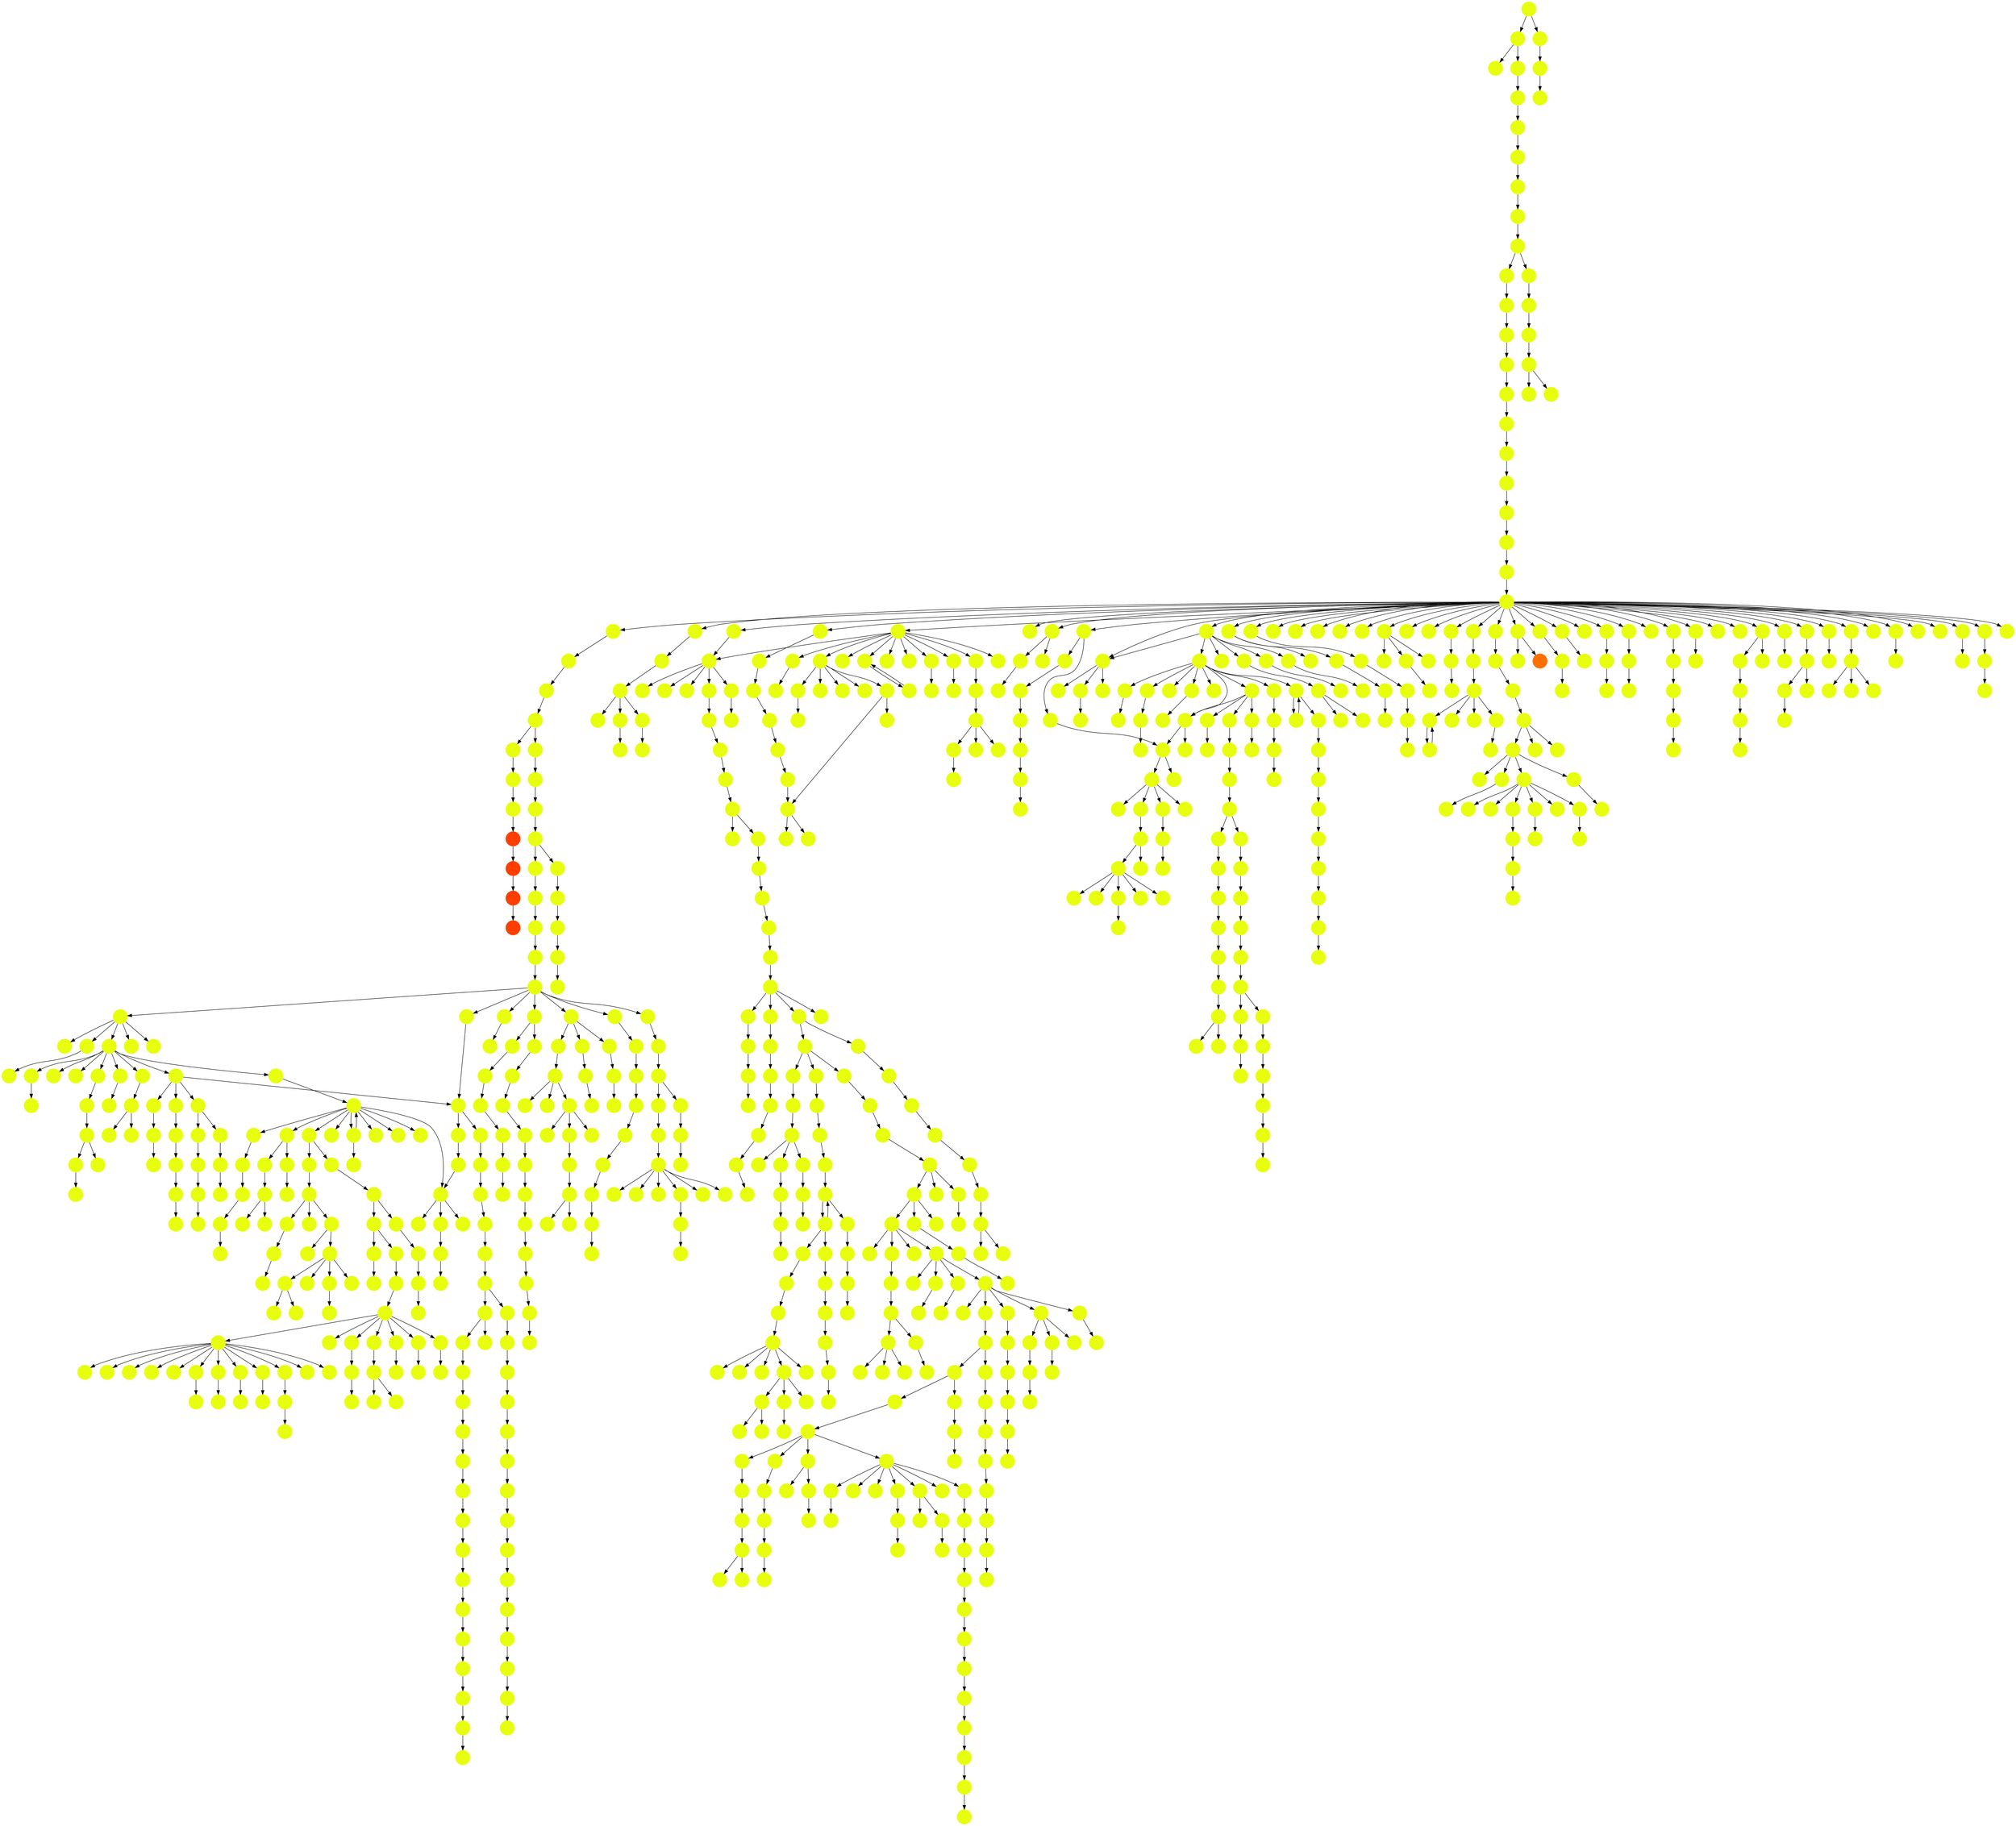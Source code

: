 digraph{
0 [tooltip = "P", penwidth = 0, style = filled, fillcolor = "#e7ff0f", shape = circle, label = ""]
1 [tooltip = "P", penwidth = 0, style = filled, fillcolor = "#e7ff0f", shape = circle, label = ""]
2 [tooltip = "P", penwidth = 0, style = filled, fillcolor = "#e7ff0f", shape = circle, label = ""]
3 [tooltip = "P", penwidth = 0, style = filled, fillcolor = "#e7ff0f", shape = circle, label = ""]
4 [tooltip = "P", penwidth = 0, style = filled, fillcolor = "#e7ff0f", shape = circle, label = ""]
5 [tooltip = "P", penwidth = 0, style = filled, fillcolor = "#e7ff0f", shape = circle, label = ""]
6 [tooltip = "P", penwidth = 0, style = filled, fillcolor = "#e7ff0f", shape = circle, label = ""]
7 [tooltip = "P", penwidth = 0, style = filled, fillcolor = "#e7ff0f", shape = circle, label = ""]
8 [tooltip = "P", penwidth = 0, style = filled, fillcolor = "#e7ff0f", shape = circle, label = ""]
9 [tooltip = "P", penwidth = 0, style = filled, fillcolor = "#e7ff0f", shape = circle, label = ""]
10 [tooltip = "P", penwidth = 0, style = filled, fillcolor = "#e7ff0f", shape = circle, label = ""]
11 [tooltip = "P", penwidth = 0, style = filled, fillcolor = "#e7ff0f", shape = circle, label = ""]
12 [tooltip = "P", penwidth = 0, style = filled, fillcolor = "#e7ff0f", shape = circle, label = ""]
13 [tooltip = "P", penwidth = 0, style = filled, fillcolor = "#e7ff0f", shape = circle, label = ""]
14 [tooltip = "P", penwidth = 0, style = filled, fillcolor = "#e7ff0f", shape = circle, label = ""]
15 [tooltip = "P", penwidth = 0, style = filled, fillcolor = "#e7ff0f", shape = circle, label = ""]
16 [tooltip = "P", penwidth = 0, style = filled, fillcolor = "#e7ff0f", shape = circle, label = ""]
17 [tooltip = "P", penwidth = 0, style = filled, fillcolor = "#e7ff0f", shape = circle, label = ""]
18 [tooltip = "P", penwidth = 0, style = filled, fillcolor = "#e7ff0f", shape = circle, label = ""]
19 [tooltip = "P", penwidth = 0, style = filled, fillcolor = "#e7ff0f", shape = circle, label = ""]
20 [tooltip = "P", penwidth = 0, style = filled, fillcolor = "#e7ff0f", shape = circle, label = ""]
21 [tooltip = "P", penwidth = 0, style = filled, fillcolor = "#e7ff0f", shape = circle, label = ""]
22 [tooltip = "P", penwidth = 0, style = filled, fillcolor = "#e7ff0f", shape = circle, label = ""]
23 [tooltip = "P", penwidth = 0, style = filled, fillcolor = "#e7ff0f", shape = circle, label = ""]
24 [tooltip = "P", penwidth = 0, style = filled, fillcolor = "#e7ff0f", shape = circle, label = ""]
25 [tooltip = "P", penwidth = 0, style = filled, fillcolor = "#e7ff0f", shape = circle, label = ""]
26 [tooltip = "P", penwidth = 0, style = filled, fillcolor = "#e7ff0f", shape = circle, label = ""]
27 [tooltip = "P", penwidth = 0, style = filled, fillcolor = "#e7ff0f", shape = circle, label = ""]
28 [tooltip = "P", penwidth = 0, style = filled, fillcolor = "#e7ff0f", shape = circle, label = ""]
29 [tooltip = "P", penwidth = 0, style = filled, fillcolor = "#e7ff0f", shape = circle, label = ""]
30 [tooltip = "P", penwidth = 0, style = filled, fillcolor = "#e7ff0f", shape = circle, label = ""]
31 [tooltip = "P", penwidth = 0, style = filled, fillcolor = "#e7ff0f", shape = circle, label = ""]
32 [tooltip = "P", penwidth = 0, style = filled, fillcolor = "#e7ff0f", shape = circle, label = ""]
33 [tooltip = "P", penwidth = 0, style = filled, fillcolor = "#e7ff0f", shape = circle, label = ""]
34 [tooltip = "P", penwidth = 0, style = filled, fillcolor = "#e7ff0f", shape = circle, label = ""]
35 [tooltip = "P", penwidth = 0, style = filled, fillcolor = "#e7ff0f", shape = circle, label = ""]
36 [tooltip = "P", penwidth = 0, style = filled, fillcolor = "#e7ff0f", shape = circle, label = ""]
37 [tooltip = "P", penwidth = 0, style = filled, fillcolor = "#e7ff0f", shape = circle, label = ""]
38 [tooltip = "P", penwidth = 0, style = filled, fillcolor = "#e7ff0f", shape = circle, label = ""]
39 [tooltip = "P", penwidth = 0, style = filled, fillcolor = "#e7ff0f", shape = circle, label = ""]
40 [tooltip = "P", penwidth = 0, style = filled, fillcolor = "#e7ff0f", shape = circle, label = ""]
41 [tooltip = "P", penwidth = 0, style = filled, fillcolor = "#e7ff0f", shape = circle, label = ""]
42 [tooltip = "P", penwidth = 0, style = filled, fillcolor = "#e7ff0f", shape = circle, label = ""]
43 [tooltip = "P", penwidth = 0, style = filled, fillcolor = "#e7ff0f", shape = circle, label = ""]
44 [tooltip = "P", penwidth = 0, style = filled, fillcolor = "#e7ff0f", shape = circle, label = ""]
45 [tooltip = "P", penwidth = 0, style = filled, fillcolor = "#e7ff0f", shape = circle, label = ""]
46 [tooltip = "P", penwidth = 0, style = filled, fillcolor = "#e7ff0f", shape = circle, label = ""]
47 [tooltip = "P", penwidth = 0, style = filled, fillcolor = "#e7ff0f", shape = circle, label = ""]
48 [tooltip = "P", penwidth = 0, style = filled, fillcolor = "#e7ff0f", shape = circle, label = ""]
49 [tooltip = "P", penwidth = 0, style = filled, fillcolor = "#e7ff0f", shape = circle, label = ""]
50 [tooltip = "P", penwidth = 0, style = filled, fillcolor = "#e7ff0f", shape = circle, label = ""]
51 [tooltip = "P", penwidth = 0, style = filled, fillcolor = "#e7ff0f", shape = circle, label = ""]
52 [tooltip = "P", penwidth = 0, style = filled, fillcolor = "#e7ff0f", shape = circle, label = ""]
53 [tooltip = "P", penwidth = 0, style = filled, fillcolor = "#e7ff0f", shape = circle, label = ""]
54 [tooltip = "P", penwidth = 0, style = filled, fillcolor = "#e7ff0f", shape = circle, label = ""]
55 [tooltip = "P", penwidth = 0, style = filled, fillcolor = "#e7ff0f", shape = circle, label = ""]
56 [tooltip = "P", penwidth = 0, style = filled, fillcolor = "#e7ff0f", shape = circle, label = ""]
57 [tooltip = "P", penwidth = 0, style = filled, fillcolor = "#e7ff0f", shape = circle, label = ""]
58 [tooltip = "P", penwidth = 0, style = filled, fillcolor = "#e7ff0f", shape = circle, label = ""]
59 [tooltip = "P", penwidth = 0, style = filled, fillcolor = "#e7ff0f", shape = circle, label = ""]
60 [tooltip = "P", penwidth = 0, style = filled, fillcolor = "#e7ff0f", shape = circle, label = ""]
61 [tooltip = "P", penwidth = 0, style = filled, fillcolor = "#e7ff0f", shape = circle, label = ""]
62 [tooltip = "P", penwidth = 0, style = filled, fillcolor = "#e7ff0f", shape = circle, label = ""]
63 [tooltip = "P", penwidth = 0, style = filled, fillcolor = "#e7ff0f", shape = circle, label = ""]
64 [tooltip = "P", penwidth = 0, style = filled, fillcolor = "#e7ff0f", shape = circle, label = ""]
65 [tooltip = "P", penwidth = 0, style = filled, fillcolor = "#e7ff0f", shape = circle, label = ""]
66 [tooltip = "P", penwidth = 0, style = filled, fillcolor = "#e7ff0f", shape = circle, label = ""]
67 [tooltip = "P", penwidth = 0, style = filled, fillcolor = "#e7ff0f", shape = circle, label = ""]
68 [tooltip = "P", penwidth = 0, style = filled, fillcolor = "#e7ff0f", shape = circle, label = ""]
69 [tooltip = "P", penwidth = 0, style = filled, fillcolor = "#e7ff0f", shape = circle, label = ""]
70 [tooltip = "P", penwidth = 0, style = filled, fillcolor = "#e7ff0f", shape = circle, label = ""]
71 [tooltip = "P", penwidth = 0, style = filled, fillcolor = "#e7ff0f", shape = circle, label = ""]
72 [tooltip = "P", penwidth = 0, style = filled, fillcolor = "#e7ff0f", shape = circle, label = ""]
73 [tooltip = "P", penwidth = 0, style = filled, fillcolor = "#e7ff0f", shape = circle, label = ""]
74 [tooltip = "P", penwidth = 0, style = filled, fillcolor = "#e7ff0f", shape = circle, label = ""]
75 [tooltip = "P", penwidth = 0, style = filled, fillcolor = "#e7ff0f", shape = circle, label = ""]
76 [tooltip = "P", penwidth = 0, style = filled, fillcolor = "#e7ff0f", shape = circle, label = ""]
77 [tooltip = "P", penwidth = 0, style = filled, fillcolor = "#e7ff0f", shape = circle, label = ""]
78 [tooltip = "P", penwidth = 0, style = filled, fillcolor = "#e7ff0f", shape = circle, label = ""]
79 [tooltip = "P", penwidth = 0, style = filled, fillcolor = "#e7ff0f", shape = circle, label = ""]
80 [tooltip = "P", penwidth = 0, style = filled, fillcolor = "#e7ff0f", shape = circle, label = ""]
81 [tooltip = "P", penwidth = 0, style = filled, fillcolor = "#e7ff0f", shape = circle, label = ""]
82 [tooltip = "P", penwidth = 0, style = filled, fillcolor = "#e7ff0f", shape = circle, label = ""]
83 [tooltip = "P", penwidth = 0, style = filled, fillcolor = "#e7ff0f", shape = circle, label = ""]
84 [tooltip = "P", penwidth = 0, style = filled, fillcolor = "#e7ff0f", shape = circle, label = ""]
85 [tooltip = "P", penwidth = 0, style = filled, fillcolor = "#e7ff0f", shape = circle, label = ""]
86 [tooltip = "P", penwidth = 0, style = filled, fillcolor = "#e7ff0f", shape = circle, label = ""]
87 [tooltip = "P", penwidth = 0, style = filled, fillcolor = "#e7ff0f", shape = circle, label = ""]
88 [tooltip = "P", penwidth = 0, style = filled, fillcolor = "#e7ff0f", shape = circle, label = ""]
89 [tooltip = "P", penwidth = 0, style = filled, fillcolor = "#e7ff0f", shape = circle, label = ""]
90 [tooltip = "P", penwidth = 0, style = filled, fillcolor = "#e7ff0f", shape = circle, label = ""]
91 [tooltip = "P", penwidth = 0, style = filled, fillcolor = "#e7ff0f", shape = circle, label = ""]
92 [tooltip = "P", penwidth = 0, style = filled, fillcolor = "#e7ff0f", shape = circle, label = ""]
93 [tooltip = "P", penwidth = 0, style = filled, fillcolor = "#e7ff0f", shape = circle, label = ""]
94 [tooltip = "P", penwidth = 0, style = filled, fillcolor = "#e7ff0f", shape = circle, label = ""]
95 [tooltip = "P", penwidth = 0, style = filled, fillcolor = "#e7ff0f", shape = circle, label = ""]
96 [tooltip = "P", penwidth = 0, style = filled, fillcolor = "#e7ff0f", shape = circle, label = ""]
97 [tooltip = "P", penwidth = 0, style = filled, fillcolor = "#e7ff0f", shape = circle, label = ""]
98 [tooltip = "P", penwidth = 0, style = filled, fillcolor = "#e7ff0f", shape = circle, label = ""]
99 [tooltip = "P", penwidth = 0, style = filled, fillcolor = "#e7ff0f", shape = circle, label = ""]
100 [tooltip = "P", penwidth = 0, style = filled, fillcolor = "#e7ff0f", shape = circle, label = ""]
101 [tooltip = "P", penwidth = 0, style = filled, fillcolor = "#e7ff0f", shape = circle, label = ""]
102 [tooltip = "P", penwidth = 0, style = filled, fillcolor = "#e7ff0f", shape = circle, label = ""]
103 [tooltip = "P", penwidth = 0, style = filled, fillcolor = "#e7ff0f", shape = circle, label = ""]
104 [tooltip = "P", penwidth = 0, style = filled, fillcolor = "#e7ff0f", shape = circle, label = ""]
105 [tooltip = "P", penwidth = 0, style = filled, fillcolor = "#e7ff0f", shape = circle, label = ""]
106 [tooltip = "P", penwidth = 0, style = filled, fillcolor = "#e7ff0f", shape = circle, label = ""]
107 [tooltip = "P", penwidth = 0, style = filled, fillcolor = "#e7ff0f", shape = circle, label = ""]
108 [tooltip = "P", penwidth = 0, style = filled, fillcolor = "#e7ff0f", shape = circle, label = ""]
109 [tooltip = "P", penwidth = 0, style = filled, fillcolor = "#e7ff0f", shape = circle, label = ""]
110 [tooltip = "P", penwidth = 0, style = filled, fillcolor = "#e7ff0f", shape = circle, label = ""]
111 [tooltip = "P", penwidth = 0, style = filled, fillcolor = "#e7ff0f", shape = circle, label = ""]
112 [tooltip = "P", penwidth = 0, style = filled, fillcolor = "#e7ff0f", shape = circle, label = ""]
113 [tooltip = "P", penwidth = 0, style = filled, fillcolor = "#e7ff0f", shape = circle, label = ""]
114 [tooltip = "P", penwidth = 0, style = filled, fillcolor = "#e7ff0f", shape = circle, label = ""]
115 [tooltip = "P", penwidth = 0, style = filled, fillcolor = "#e7ff0f", shape = circle, label = ""]
116 [tooltip = "P", penwidth = 0, style = filled, fillcolor = "#e7ff0f", shape = circle, label = ""]
117 [tooltip = "P", penwidth = 0, style = filled, fillcolor = "#e7ff0f", shape = circle, label = ""]
118 [tooltip = "P", penwidth = 0, style = filled, fillcolor = "#e7ff0f", shape = circle, label = ""]
119 [tooltip = "P", penwidth = 0, style = filled, fillcolor = "#e7ff0f", shape = circle, label = ""]
120 [tooltip = "P", penwidth = 0, style = filled, fillcolor = "#e7ff0f", shape = circle, label = ""]
121 [tooltip = "P", penwidth = 0, style = filled, fillcolor = "#e7ff0f", shape = circle, label = ""]
122 [tooltip = "P", penwidth = 0, style = filled, fillcolor = "#e7ff0f", shape = circle, label = ""]
123 [tooltip = "P", penwidth = 0, style = filled, fillcolor = "#e7ff0f", shape = circle, label = ""]
124 [tooltip = "P", penwidth = 0, style = filled, fillcolor = "#e7ff0f", shape = circle, label = ""]
125 [tooltip = "P", penwidth = 0, style = filled, fillcolor = "#e7ff0f", shape = circle, label = ""]
126 [tooltip = "P", penwidth = 0, style = filled, fillcolor = "#e7ff0f", shape = circle, label = ""]
127 [tooltip = "P", penwidth = 0, style = filled, fillcolor = "#e7ff0f", shape = circle, label = ""]
128 [tooltip = "P", penwidth = 0, style = filled, fillcolor = "#e7ff0f", shape = circle, label = ""]
129 [tooltip = "P", penwidth = 0, style = filled, fillcolor = "#e7ff0f", shape = circle, label = ""]
130 [tooltip = "P", penwidth = 0, style = filled, fillcolor = "#e7ff0f", shape = circle, label = ""]
131 [tooltip = "P", penwidth = 0, style = filled, fillcolor = "#e7ff0f", shape = circle, label = ""]
132 [tooltip = "P", penwidth = 0, style = filled, fillcolor = "#e7ff0f", shape = circle, label = ""]
133 [tooltip = "P", penwidth = 0, style = filled, fillcolor = "#e7ff0f", shape = circle, label = ""]
134 [tooltip = "P", penwidth = 0, style = filled, fillcolor = "#e7ff0f", shape = circle, label = ""]
135 [tooltip = "P", penwidth = 0, style = filled, fillcolor = "#e7ff0f", shape = circle, label = ""]
136 [tooltip = "P", penwidth = 0, style = filled, fillcolor = "#e7ff0f", shape = circle, label = ""]
137 [tooltip = "P", penwidth = 0, style = filled, fillcolor = "#e7ff0f", shape = circle, label = ""]
138 [tooltip = "P", penwidth = 0, style = filled, fillcolor = "#e7ff0f", shape = circle, label = ""]
139 [tooltip = "P", penwidth = 0, style = filled, fillcolor = "#e7ff0f", shape = circle, label = ""]
140 [tooltip = "P", penwidth = 0, style = filled, fillcolor = "#e7ff0f", shape = circle, label = ""]
141 [tooltip = "P", penwidth = 0, style = filled, fillcolor = "#e7ff0f", shape = circle, label = ""]
142 [tooltip = "P", penwidth = 0, style = filled, fillcolor = "#e7ff0f", shape = circle, label = ""]
143 [tooltip = "P", penwidth = 0, style = filled, fillcolor = "#e7ff0f", shape = circle, label = ""]
144 [tooltip = "P", penwidth = 0, style = filled, fillcolor = "#e7ff0f", shape = circle, label = ""]
145 [tooltip = "P", penwidth = 0, style = filled, fillcolor = "#e7ff0f", shape = circle, label = ""]
146 [tooltip = "P", penwidth = 0, style = filled, fillcolor = "#e7ff0f", shape = circle, label = ""]
147 [tooltip = "P", penwidth = 0, style = filled, fillcolor = "#e7ff0f", shape = circle, label = ""]
148 [tooltip = "P", penwidth = 0, style = filled, fillcolor = "#e7ff0f", shape = circle, label = ""]
149 [tooltip = "P", penwidth = 0, style = filled, fillcolor = "#e7ff0f", shape = circle, label = ""]
150 [tooltip = "P", penwidth = 0, style = filled, fillcolor = "#e7ff0f", shape = circle, label = ""]
151 [tooltip = "P", penwidth = 0, style = filled, fillcolor = "#e7ff0f", shape = circle, label = ""]
152 [tooltip = "P", penwidth = 0, style = filled, fillcolor = "#e7ff0f", shape = circle, label = ""]
153 [tooltip = "P", penwidth = 0, style = filled, fillcolor = "#e7ff0f", shape = circle, label = ""]
154 [tooltip = "P", penwidth = 0, style = filled, fillcolor = "#e7ff0f", shape = circle, label = ""]
155 [tooltip = "P", penwidth = 0, style = filled, fillcolor = "#e7ff0f", shape = circle, label = ""]
156 [tooltip = "P", penwidth = 0, style = filled, fillcolor = "#e7ff0f", shape = circle, label = ""]
157 [tooltip = "P", penwidth = 0, style = filled, fillcolor = "#e7ff0f", shape = circle, label = ""]
158 [tooltip = "P", penwidth = 0, style = filled, fillcolor = "#e7ff0f", shape = circle, label = ""]
159 [tooltip = "P", penwidth = 0, style = filled, fillcolor = "#e7ff0f", shape = circle, label = ""]
160 [tooltip = "P", penwidth = 0, style = filled, fillcolor = "#e7ff0f", shape = circle, label = ""]
161 [tooltip = "P", penwidth = 0, style = filled, fillcolor = "#e7ff0f", shape = circle, label = ""]
162 [tooltip = "P", penwidth = 0, style = filled, fillcolor = "#e7ff0f", shape = circle, label = ""]
163 [tooltip = "P", penwidth = 0, style = filled, fillcolor = "#e7ff0f", shape = circle, label = ""]
164 [tooltip = "P", penwidth = 0, style = filled, fillcolor = "#e7ff0f", shape = circle, label = ""]
165 [tooltip = "P", penwidth = 0, style = filled, fillcolor = "#e7ff0f", shape = circle, label = ""]
166 [tooltip = "P", penwidth = 0, style = filled, fillcolor = "#e7ff0f", shape = circle, label = ""]
167 [tooltip = "P", penwidth = 0, style = filled, fillcolor = "#e7ff0f", shape = circle, label = ""]
168 [tooltip = "P", penwidth = 0, style = filled, fillcolor = "#e7ff0f", shape = circle, label = ""]
169 [tooltip = "P", penwidth = 0, style = filled, fillcolor = "#e7ff0f", shape = circle, label = ""]
170 [tooltip = "P", penwidth = 0, style = filled, fillcolor = "#e7ff0f", shape = circle, label = ""]
171 [tooltip = "P", penwidth = 0, style = filled, fillcolor = "#e7ff0f", shape = circle, label = ""]
172 [tooltip = "P", penwidth = 0, style = filled, fillcolor = "#e7ff0f", shape = circle, label = ""]
173 [tooltip = "P", penwidth = 0, style = filled, fillcolor = "#e7ff0f", shape = circle, label = ""]
174 [tooltip = "P", penwidth = 0, style = filled, fillcolor = "#e7ff0f", shape = circle, label = ""]
175 [tooltip = "P", penwidth = 0, style = filled, fillcolor = "#e7ff0f", shape = circle, label = ""]
176 [tooltip = "P", penwidth = 0, style = filled, fillcolor = "#e7ff0f", shape = circle, label = ""]
177 [tooltip = "P", penwidth = 0, style = filled, fillcolor = "#e7ff0f", shape = circle, label = ""]
178 [tooltip = "P", penwidth = 0, style = filled, fillcolor = "#e7ff0f", shape = circle, label = ""]
179 [tooltip = "P", penwidth = 0, style = filled, fillcolor = "#e7ff0f", shape = circle, label = ""]
180 [tooltip = "P", penwidth = 0, style = filled, fillcolor = "#e7ff0f", shape = circle, label = ""]
181 [tooltip = "P", penwidth = 0, style = filled, fillcolor = "#e7ff0f", shape = circle, label = ""]
182 [tooltip = "P", penwidth = 0, style = filled, fillcolor = "#e7ff0f", shape = circle, label = ""]
183 [tooltip = "P", penwidth = 0, style = filled, fillcolor = "#e7ff0f", shape = circle, label = ""]
184 [tooltip = "P", penwidth = 0, style = filled, fillcolor = "#e7ff0f", shape = circle, label = ""]
185 [tooltip = "P", penwidth = 0, style = filled, fillcolor = "#e7ff0f", shape = circle, label = ""]
186 [tooltip = "P", penwidth = 0, style = filled, fillcolor = "#e7ff0f", shape = circle, label = ""]
187 [tooltip = "P", penwidth = 0, style = filled, fillcolor = "#e7ff0f", shape = circle, label = ""]
188 [tooltip = "P", penwidth = 0, style = filled, fillcolor = "#e7ff0f", shape = circle, label = ""]
189 [tooltip = "P", penwidth = 0, style = filled, fillcolor = "#e7ff0f", shape = circle, label = ""]
190 [tooltip = "P", penwidth = 0, style = filled, fillcolor = "#e7ff0f", shape = circle, label = ""]
191 [tooltip = "P", penwidth = 0, style = filled, fillcolor = "#e7ff0f", shape = circle, label = ""]
192 [tooltip = "P", penwidth = 0, style = filled, fillcolor = "#e7ff0f", shape = circle, label = ""]
193 [tooltip = "P", penwidth = 0, style = filled, fillcolor = "#e7ff0f", shape = circle, label = ""]
194 [tooltip = "P", penwidth = 0, style = filled, fillcolor = "#e7ff0f", shape = circle, label = ""]
195 [tooltip = "P", penwidth = 0, style = filled, fillcolor = "#e7ff0f", shape = circle, label = ""]
196 [tooltip = "P", penwidth = 0, style = filled, fillcolor = "#e7ff0f", shape = circle, label = ""]
197 [tooltip = "P", penwidth = 0, style = filled, fillcolor = "#e7ff0f", shape = circle, label = ""]
198 [tooltip = "P", penwidth = 0, style = filled, fillcolor = "#e7ff0f", shape = circle, label = ""]
199 [tooltip = "P", penwidth = 0, style = filled, fillcolor = "#e7ff0f", shape = circle, label = ""]
200 [tooltip = "P", penwidth = 0, style = filled, fillcolor = "#e7ff0f", shape = circle, label = ""]
201 [tooltip = "P", penwidth = 0, style = filled, fillcolor = "#e7ff0f", shape = circle, label = ""]
202 [tooltip = "P", penwidth = 0, style = filled, fillcolor = "#e7ff0f", shape = circle, label = ""]
203 [tooltip = "P", penwidth = 0, style = filled, fillcolor = "#e7ff0f", shape = circle, label = ""]
204 [tooltip = "P", penwidth = 0, style = filled, fillcolor = "#e7ff0f", shape = circle, label = ""]
205 [tooltip = "P", penwidth = 0, style = filled, fillcolor = "#e7ff0f", shape = circle, label = ""]
206 [tooltip = "P", penwidth = 0, style = filled, fillcolor = "#e7ff0f", shape = circle, label = ""]
207 [tooltip = "P", penwidth = 0, style = filled, fillcolor = "#e7ff0f", shape = circle, label = ""]
208 [tooltip = "P", penwidth = 0, style = filled, fillcolor = "#e7ff0f", shape = circle, label = ""]
209 [tooltip = "P", penwidth = 0, style = filled, fillcolor = "#e7ff0f", shape = circle, label = ""]
210 [tooltip = "P", penwidth = 0, style = filled, fillcolor = "#e7ff0f", shape = circle, label = ""]
211 [tooltip = "P", penwidth = 0, style = filled, fillcolor = "#e7ff0f", shape = circle, label = ""]
212 [tooltip = "P", penwidth = 0, style = filled, fillcolor = "#e7ff0f", shape = circle, label = ""]
213 [tooltip = "P", penwidth = 0, style = filled, fillcolor = "#e7ff0f", shape = circle, label = ""]
214 [tooltip = "P", penwidth = 0, style = filled, fillcolor = "#e7ff0f", shape = circle, label = ""]
215 [tooltip = "P", penwidth = 0, style = filled, fillcolor = "#e7ff0f", shape = circle, label = ""]
216 [tooltip = "P", penwidth = 0, style = filled, fillcolor = "#e7ff0f", shape = circle, label = ""]
217 [tooltip = "P", penwidth = 0, style = filled, fillcolor = "#e7ff0f", shape = circle, label = ""]
218 [tooltip = "P", penwidth = 0, style = filled, fillcolor = "#e7ff0f", shape = circle, label = ""]
219 [tooltip = "P", penwidth = 0, style = filled, fillcolor = "#e7ff0f", shape = circle, label = ""]
220 [tooltip = "P", penwidth = 0, style = filled, fillcolor = "#e7ff0f", shape = circle, label = ""]
221 [tooltip = "P", penwidth = 0, style = filled, fillcolor = "#e7ff0f", shape = circle, label = ""]
222 [tooltip = "P", penwidth = 0, style = filled, fillcolor = "#e7ff0f", shape = circle, label = ""]
223 [tooltip = "P", penwidth = 0, style = filled, fillcolor = "#e7ff0f", shape = circle, label = ""]
224 [tooltip = "P", penwidth = 0, style = filled, fillcolor = "#e7ff0f", shape = circle, label = ""]
225 [tooltip = "P", penwidth = 0, style = filled, fillcolor = "#e7ff0f", shape = circle, label = ""]
226 [tooltip = "P", penwidth = 0, style = filled, fillcolor = "#e7ff0f", shape = circle, label = ""]
227 [tooltip = "P", penwidth = 0, style = filled, fillcolor = "#e7ff0f", shape = circle, label = ""]
228 [tooltip = "P", penwidth = 0, style = filled, fillcolor = "#e7ff0f", shape = circle, label = ""]
229 [tooltip = "P", penwidth = 0, style = filled, fillcolor = "#e7ff0f", shape = circle, label = ""]
230 [tooltip = "P", penwidth = 0, style = filled, fillcolor = "#e7ff0f", shape = circle, label = ""]
231 [tooltip = "P", penwidth = 0, style = filled, fillcolor = "#e7ff0f", shape = circle, label = ""]
232 [tooltip = "P", penwidth = 0, style = filled, fillcolor = "#e7ff0f", shape = circle, label = ""]
233 [tooltip = "P", penwidth = 0, style = filled, fillcolor = "#e7ff0f", shape = circle, label = ""]
234 [tooltip = "P", penwidth = 0, style = filled, fillcolor = "#e7ff0f", shape = circle, label = ""]
235 [tooltip = "P", penwidth = 0, style = filled, fillcolor = "#e7ff0f", shape = circle, label = ""]
236 [tooltip = "P", penwidth = 0, style = filled, fillcolor = "#e7ff0f", shape = circle, label = ""]
237 [tooltip = "P", penwidth = 0, style = filled, fillcolor = "#e7ff0f", shape = circle, label = ""]
238 [tooltip = "P", penwidth = 0, style = filled, fillcolor = "#e7ff0f", shape = circle, label = ""]
239 [tooltip = "P", penwidth = 0, style = filled, fillcolor = "#e7ff0f", shape = circle, label = ""]
240 [tooltip = "P", penwidth = 0, style = filled, fillcolor = "#e7ff0f", shape = circle, label = ""]
241 [tooltip = "P", penwidth = 0, style = filled, fillcolor = "#e7ff0f", shape = circle, label = ""]
242 [tooltip = "P", penwidth = 0, style = filled, fillcolor = "#e7ff0f", shape = circle, label = ""]
243 [tooltip = "P", penwidth = 0, style = filled, fillcolor = "#e7ff0f", shape = circle, label = ""]
244 [tooltip = "P", penwidth = 0, style = filled, fillcolor = "#e7ff0f", shape = circle, label = ""]
245 [tooltip = "P", penwidth = 0, style = filled, fillcolor = "#e7ff0f", shape = circle, label = ""]
246 [tooltip = "P", penwidth = 0, style = filled, fillcolor = "#e7ff0f", shape = circle, label = ""]
247 [tooltip = "P", penwidth = 0, style = filled, fillcolor = "#e7ff0f", shape = circle, label = ""]
248 [tooltip = "P", penwidth = 0, style = filled, fillcolor = "#e7ff0f", shape = circle, label = ""]
249 [tooltip = "P", penwidth = 0, style = filled, fillcolor = "#e7ff0f", shape = circle, label = ""]
250 [tooltip = "P", penwidth = 0, style = filled, fillcolor = "#e7ff0f", shape = circle, label = ""]
251 [tooltip = "P", penwidth = 0, style = filled, fillcolor = "#e7ff0f", shape = circle, label = ""]
252 [tooltip = "P", penwidth = 0, style = filled, fillcolor = "#e7ff0f", shape = circle, label = ""]
253 [tooltip = "P", penwidth = 0, style = filled, fillcolor = "#e7ff0f", shape = circle, label = ""]
254 [tooltip = "P", penwidth = 0, style = filled, fillcolor = "#e7ff0f", shape = circle, label = ""]
255 [tooltip = "P", penwidth = 0, style = filled, fillcolor = "#e7ff0f", shape = circle, label = ""]
256 [tooltip = "P", penwidth = 0, style = filled, fillcolor = "#e7ff0f", shape = circle, label = ""]
257 [tooltip = "P", penwidth = 0, style = filled, fillcolor = "#e7ff0f", shape = circle, label = ""]
258 [tooltip = "P", penwidth = 0, style = filled, fillcolor = "#e7ff0f", shape = circle, label = ""]
259 [tooltip = "P", penwidth = 0, style = filled, fillcolor = "#e7ff0f", shape = circle, label = ""]
260 [tooltip = "P", penwidth = 0, style = filled, fillcolor = "#e7ff0f", shape = circle, label = ""]
261 [tooltip = "P", penwidth = 0, style = filled, fillcolor = "#e7ff0f", shape = circle, label = ""]
262 [tooltip = "P", penwidth = 0, style = filled, fillcolor = "#e7ff0f", shape = circle, label = ""]
263 [tooltip = "P", penwidth = 0, style = filled, fillcolor = "#e7ff0f", shape = circle, label = ""]
264 [tooltip = "P", penwidth = 0, style = filled, fillcolor = "#e7ff0f", shape = circle, label = ""]
265 [tooltip = "P", penwidth = 0, style = filled, fillcolor = "#e7ff0f", shape = circle, label = ""]
266 [tooltip = "P", penwidth = 0, style = filled, fillcolor = "#e7ff0f", shape = circle, label = ""]
267 [tooltip = "P", penwidth = 0, style = filled, fillcolor = "#e7ff0f", shape = circle, label = ""]
268 [tooltip = "P", penwidth = 0, style = filled, fillcolor = "#e7ff0f", shape = circle, label = ""]
269 [tooltip = "P", penwidth = 0, style = filled, fillcolor = "#e7ff0f", shape = circle, label = ""]
270 [tooltip = "P", penwidth = 0, style = filled, fillcolor = "#e7ff0f", shape = circle, label = ""]
271 [tooltip = "P", penwidth = 0, style = filled, fillcolor = "#e7ff0f", shape = circle, label = ""]
272 [tooltip = "P", penwidth = 0, style = filled, fillcolor = "#e7ff0f", shape = circle, label = ""]
273 [tooltip = "P", penwidth = 0, style = filled, fillcolor = "#e7ff0f", shape = circle, label = ""]
274 [tooltip = "P", penwidth = 0, style = filled, fillcolor = "#e7ff0f", shape = circle, label = ""]
275 [tooltip = "P", penwidth = 0, style = filled, fillcolor = "#e7ff0f", shape = circle, label = ""]
276 [tooltip = "P", penwidth = 0, style = filled, fillcolor = "#e7ff0f", shape = circle, label = ""]
277 [tooltip = "P", penwidth = 0, style = filled, fillcolor = "#e7ff0f", shape = circle, label = ""]
278 [tooltip = "P", penwidth = 0, style = filled, fillcolor = "#e7ff0f", shape = circle, label = ""]
279 [tooltip = "P", penwidth = 0, style = filled, fillcolor = "#e7ff0f", shape = circle, label = ""]
280 [tooltip = "P", penwidth = 0, style = filled, fillcolor = "#e7ff0f", shape = circle, label = ""]
281 [tooltip = "P", penwidth = 0, style = filled, fillcolor = "#e7ff0f", shape = circle, label = ""]
282 [tooltip = "P", penwidth = 0, style = filled, fillcolor = "#e7ff0f", shape = circle, label = ""]
283 [tooltip = "P", penwidth = 0, style = filled, fillcolor = "#e7ff0f", shape = circle, label = ""]
284 [tooltip = "P", penwidth = 0, style = filled, fillcolor = "#e7ff0f", shape = circle, label = ""]
285 [tooltip = "P", penwidth = 0, style = filled, fillcolor = "#e7ff0f", shape = circle, label = ""]
286 [tooltip = "P", penwidth = 0, style = filled, fillcolor = "#e7ff0f", shape = circle, label = ""]
287 [tooltip = "P", penwidth = 0, style = filled, fillcolor = "#e7ff0f", shape = circle, label = ""]
288 [tooltip = "P", penwidth = 0, style = filled, fillcolor = "#e7ff0f", shape = circle, label = ""]
289 [tooltip = "P", penwidth = 0, style = filled, fillcolor = "#e7ff0f", shape = circle, label = ""]
290 [tooltip = "P", penwidth = 0, style = filled, fillcolor = "#e7ff0f", shape = circle, label = ""]
291 [tooltip = "P", penwidth = 0, style = filled, fillcolor = "#e7ff0f", shape = circle, label = ""]
292 [tooltip = "P", penwidth = 0, style = filled, fillcolor = "#e7ff0f", shape = circle, label = ""]
293 [tooltip = "P", penwidth = 0, style = filled, fillcolor = "#e7ff0f", shape = circle, label = ""]
294 [tooltip = "P", penwidth = 0, style = filled, fillcolor = "#e7ff0f", shape = circle, label = ""]
295 [tooltip = "P", penwidth = 0, style = filled, fillcolor = "#e7ff0f", shape = circle, label = ""]
296 [tooltip = "P", penwidth = 0, style = filled, fillcolor = "#e7ff0f", shape = circle, label = ""]
297 [tooltip = "P", penwidth = 0, style = filled, fillcolor = "#e7ff0f", shape = circle, label = ""]
298 [tooltip = "P", penwidth = 0, style = filled, fillcolor = "#e7ff0f", shape = circle, label = ""]
299 [tooltip = "P", penwidth = 0, style = filled, fillcolor = "#e7ff0f", shape = circle, label = ""]
300 [tooltip = "P", penwidth = 0, style = filled, fillcolor = "#e7ff0f", shape = circle, label = ""]
301 [tooltip = "P", penwidth = 0, style = filled, fillcolor = "#e7ff0f", shape = circle, label = ""]
302 [tooltip = "P", penwidth = 0, style = filled, fillcolor = "#e7ff0f", shape = circle, label = ""]
303 [tooltip = "P", penwidth = 0, style = filled, fillcolor = "#e7ff0f", shape = circle, label = ""]
304 [tooltip = "P", penwidth = 0, style = filled, fillcolor = "#e7ff0f", shape = circle, label = ""]
305 [tooltip = "P", penwidth = 0, style = filled, fillcolor = "#e7ff0f", shape = circle, label = ""]
306 [tooltip = "P", penwidth = 0, style = filled, fillcolor = "#e7ff0f", shape = circle, label = ""]
307 [tooltip = "P", penwidth = 0, style = filled, fillcolor = "#e7ff0f", shape = circle, label = ""]
308 [tooltip = "P", penwidth = 0, style = filled, fillcolor = "#e7ff0f", shape = circle, label = ""]
309 [tooltip = "P", penwidth = 0, style = filled, fillcolor = "#e7ff0f", shape = circle, label = ""]
310 [tooltip = "P", penwidth = 0, style = filled, fillcolor = "#e7ff0f", shape = circle, label = ""]
311 [tooltip = "P", penwidth = 0, style = filled, fillcolor = "#e7ff0f", shape = circle, label = ""]
312 [tooltip = "P", penwidth = 0, style = filled, fillcolor = "#e7ff0f", shape = circle, label = ""]
313 [tooltip = "P", penwidth = 0, style = filled, fillcolor = "#e7ff0f", shape = circle, label = ""]
314 [tooltip = "P", penwidth = 0, style = filled, fillcolor = "#e7ff0f", shape = circle, label = ""]
315 [tooltip = "P", penwidth = 0, style = filled, fillcolor = "#e7ff0f", shape = circle, label = ""]
316 [tooltip = "P", penwidth = 0, style = filled, fillcolor = "#e7ff0f", shape = circle, label = ""]
317 [tooltip = "P", penwidth = 0, style = filled, fillcolor = "#e7ff0f", shape = circle, label = ""]
318 [tooltip = "P", penwidth = 0, style = filled, fillcolor = "#e7ff0f", shape = circle, label = ""]
319 [tooltip = "P", penwidth = 0, style = filled, fillcolor = "#e7ff0f", shape = circle, label = ""]
320 [tooltip = "P", penwidth = 0, style = filled, fillcolor = "#e7ff0f", shape = circle, label = ""]
321 [tooltip = "T", penwidth = 0, style = filled, fillcolor = "#ff3f00", shape = circle, label = ""]
322 [tooltip = "P", penwidth = 0, style = filled, fillcolor = "#e7ff0f", shape = circle, label = ""]
323 [tooltip = "P", penwidth = 0, style = filled, fillcolor = "#e7ff0f", shape = circle, label = ""]
324 [tooltip = "P", penwidth = 0, style = filled, fillcolor = "#e7ff0f", shape = circle, label = ""]
325 [tooltip = "P", penwidth = 0, style = filled, fillcolor = "#e7ff0f", shape = circle, label = ""]
326 [tooltip = "P", penwidth = 0, style = filled, fillcolor = "#e7ff0f", shape = circle, label = ""]
327 [tooltip = "P", penwidth = 0, style = filled, fillcolor = "#e7ff0f", shape = circle, label = ""]
328 [tooltip = "P", penwidth = 0, style = filled, fillcolor = "#e7ff0f", shape = circle, label = ""]
329 [tooltip = "P", penwidth = 0, style = filled, fillcolor = "#e7ff0f", shape = circle, label = ""]
330 [tooltip = "P", penwidth = 0, style = filled, fillcolor = "#e7ff0f", shape = circle, label = ""]
331 [tooltip = "P", penwidth = 0, style = filled, fillcolor = "#e7ff0f", shape = circle, label = ""]
332 [tooltip = "P", penwidth = 0, style = filled, fillcolor = "#e7ff0f", shape = circle, label = ""]
333 [tooltip = "P", penwidth = 0, style = filled, fillcolor = "#e7ff0f", shape = circle, label = ""]
334 [tooltip = "P", penwidth = 0, style = filled, fillcolor = "#e7ff0f", shape = circle, label = ""]
335 [tooltip = "P", penwidth = 0, style = filled, fillcolor = "#e7ff0f", shape = circle, label = ""]
336 [tooltip = "P", penwidth = 0, style = filled, fillcolor = "#e7ff0f", shape = circle, label = ""]
337 [tooltip = "P", penwidth = 0, style = filled, fillcolor = "#e7ff0f", shape = circle, label = ""]
338 [tooltip = "P", penwidth = 0, style = filled, fillcolor = "#e7ff0f", shape = circle, label = ""]
339 [tooltip = "P", penwidth = 0, style = filled, fillcolor = "#e7ff0f", shape = circle, label = ""]
340 [tooltip = "P", penwidth = 0, style = filled, fillcolor = "#e7ff0f", shape = circle, label = ""]
341 [tooltip = "P", penwidth = 0, style = filled, fillcolor = "#e7ff0f", shape = circle, label = ""]
342 [tooltip = "P", penwidth = 0, style = filled, fillcolor = "#e7ff0f", shape = circle, label = ""]
343 [tooltip = "P", penwidth = 0, style = filled, fillcolor = "#e7ff0f", shape = circle, label = ""]
344 [tooltip = "P", penwidth = 0, style = filled, fillcolor = "#e7ff0f", shape = circle, label = ""]
345 [tooltip = "P", penwidth = 0, style = filled, fillcolor = "#e7ff0f", shape = circle, label = ""]
346 [tooltip = "P", penwidth = 0, style = filled, fillcolor = "#e7ff0f", shape = circle, label = ""]
347 [tooltip = "P", penwidth = 0, style = filled, fillcolor = "#e7ff0f", shape = circle, label = ""]
348 [tooltip = "P", penwidth = 0, style = filled, fillcolor = "#e7ff0f", shape = circle, label = ""]
349 [tooltip = "P", penwidth = 0, style = filled, fillcolor = "#e7ff0f", shape = circle, label = ""]
350 [tooltip = "P", penwidth = 0, style = filled, fillcolor = "#e7ff0f", shape = circle, label = ""]
351 [tooltip = "P", penwidth = 0, style = filled, fillcolor = "#e7ff0f", shape = circle, label = ""]
352 [tooltip = "P", penwidth = 0, style = filled, fillcolor = "#e7ff0f", shape = circle, label = ""]
353 [tooltip = "P", penwidth = 0, style = filled, fillcolor = "#e7ff0f", shape = circle, label = ""]
354 [tooltip = "P", penwidth = 0, style = filled, fillcolor = "#e7ff0f", shape = circle, label = ""]
355 [tooltip = "P", penwidth = 0, style = filled, fillcolor = "#e7ff0f", shape = circle, label = ""]
356 [tooltip = "P", penwidth = 0, style = filled, fillcolor = "#e7ff0f", shape = circle, label = ""]
357 [tooltip = "P", penwidth = 0, style = filled, fillcolor = "#e7ff0f", shape = circle, label = ""]
358 [tooltip = "P", penwidth = 0, style = filled, fillcolor = "#e7ff0f", shape = circle, label = ""]
359 [tooltip = "P", penwidth = 0, style = filled, fillcolor = "#e7ff0f", shape = circle, label = ""]
360 [tooltip = "P", penwidth = 0, style = filled, fillcolor = "#e7ff0f", shape = circle, label = ""]
361 [tooltip = "P", penwidth = 0, style = filled, fillcolor = "#e7ff0f", shape = circle, label = ""]
362 [tooltip = "P", penwidth = 0, style = filled, fillcolor = "#e7ff0f", shape = circle, label = ""]
363 [tooltip = "P", penwidth = 0, style = filled, fillcolor = "#e7ff0f", shape = circle, label = ""]
364 [tooltip = "P", penwidth = 0, style = filled, fillcolor = "#e7ff0f", shape = circle, label = ""]
365 [tooltip = "P", penwidth = 0, style = filled, fillcolor = "#e7ff0f", shape = circle, label = ""]
366 [tooltip = "P", penwidth = 0, style = filled, fillcolor = "#e7ff0f", shape = circle, label = ""]
367 [tooltip = "P", penwidth = 0, style = filled, fillcolor = "#e7ff0f", shape = circle, label = ""]
368 [tooltip = "P", penwidth = 0, style = filled, fillcolor = "#e7ff0f", shape = circle, label = ""]
369 [tooltip = "P", penwidth = 0, style = filled, fillcolor = "#e7ff0f", shape = circle, label = ""]
370 [tooltip = "P", penwidth = 0, style = filled, fillcolor = "#e7ff0f", shape = circle, label = ""]
371 [tooltip = "P", penwidth = 0, style = filled, fillcolor = "#e7ff0f", shape = circle, label = ""]
372 [tooltip = "P", penwidth = 0, style = filled, fillcolor = "#e7ff0f", shape = circle, label = ""]
373 [tooltip = "P", penwidth = 0, style = filled, fillcolor = "#e7ff0f", shape = circle, label = ""]
374 [tooltip = "P", penwidth = 0, style = filled, fillcolor = "#e7ff0f", shape = circle, label = ""]
375 [tooltip = "P", penwidth = 0, style = filled, fillcolor = "#e7ff0f", shape = circle, label = ""]
376 [tooltip = "P", penwidth = 0, style = filled, fillcolor = "#e7ff0f", shape = circle, label = ""]
377 [tooltip = "P", penwidth = 0, style = filled, fillcolor = "#e7ff0f", shape = circle, label = ""]
378 [tooltip = "P", penwidth = 0, style = filled, fillcolor = "#e7ff0f", shape = circle, label = ""]
379 [tooltip = "P", penwidth = 0, style = filled, fillcolor = "#e7ff0f", shape = circle, label = ""]
380 [tooltip = "T", penwidth = 0, style = filled, fillcolor = "#ff3f00", shape = circle, label = ""]
381 [tooltip = "P", penwidth = 0, style = filled, fillcolor = "#e7ff0f", shape = circle, label = ""]
382 [tooltip = "P", penwidth = 0, style = filled, fillcolor = "#e7ff0f", shape = circle, label = ""]
383 [tooltip = "P", penwidth = 0, style = filled, fillcolor = "#e7ff0f", shape = circle, label = ""]
384 [tooltip = "P", penwidth = 0, style = filled, fillcolor = "#e7ff0f", shape = circle, label = ""]
385 [tooltip = "P", penwidth = 0, style = filled, fillcolor = "#e7ff0f", shape = circle, label = ""]
386 [tooltip = "P", penwidth = 0, style = filled, fillcolor = "#e7ff0f", shape = circle, label = ""]
387 [tooltip = "P", penwidth = 0, style = filled, fillcolor = "#e7ff0f", shape = circle, label = ""]
388 [tooltip = "P", penwidth = 0, style = filled, fillcolor = "#e7ff0f", shape = circle, label = ""]
389 [tooltip = "P", penwidth = 0, style = filled, fillcolor = "#e7ff0f", shape = circle, label = ""]
390 [tooltip = "P", penwidth = 0, style = filled, fillcolor = "#e7ff0f", shape = circle, label = ""]
391 [tooltip = "P", penwidth = 0, style = filled, fillcolor = "#e7ff0f", shape = circle, label = ""]
392 [tooltip = "P", penwidth = 0, style = filled, fillcolor = "#e7ff0f", shape = circle, label = ""]
393 [tooltip = "T", penwidth = 0, style = filled, fillcolor = "#ff3f00", shape = circle, label = ""]
394 [tooltip = "P", penwidth = 0, style = filled, fillcolor = "#e7ff0f", shape = circle, label = ""]
395 [tooltip = "P", penwidth = 0, style = filled, fillcolor = "#e7ff0f", shape = circle, label = ""]
396 [tooltip = "P", penwidth = 0, style = filled, fillcolor = "#e7ff0f", shape = circle, label = ""]
397 [tooltip = "P", penwidth = 0, style = filled, fillcolor = "#e7ff0f", shape = circle, label = ""]
398 [tooltip = "P", penwidth = 0, style = filled, fillcolor = "#e7ff0f", shape = circle, label = ""]
399 [tooltip = "P", penwidth = 0, style = filled, fillcolor = "#e7ff0f", shape = circle, label = ""]
400 [tooltip = "S", penwidth = 0, style = filled, fillcolor = "#ff6f00", shape = circle, label = ""]
401 [tooltip = "P", penwidth = 0, style = filled, fillcolor = "#e7ff0f", shape = circle, label = ""]
402 [tooltip = "P", penwidth = 0, style = filled, fillcolor = "#e7ff0f", shape = circle, label = ""]
403 [tooltip = "P", penwidth = 0, style = filled, fillcolor = "#e7ff0f", shape = circle, label = ""]
404 [tooltip = "P", penwidth = 0, style = filled, fillcolor = "#e7ff0f", shape = circle, label = ""]
405 [tooltip = "P", penwidth = 0, style = filled, fillcolor = "#e7ff0f", shape = circle, label = ""]
406 [tooltip = "P", penwidth = 0, style = filled, fillcolor = "#e7ff0f", shape = circle, label = ""]
407 [tooltip = "P", penwidth = 0, style = filled, fillcolor = "#e7ff0f", shape = circle, label = ""]
408 [tooltip = "P", penwidth = 0, style = filled, fillcolor = "#e7ff0f", shape = circle, label = ""]
409 [tooltip = "P", penwidth = 0, style = filled, fillcolor = "#e7ff0f", shape = circle, label = ""]
410 [tooltip = "P", penwidth = 0, style = filled, fillcolor = "#e7ff0f", shape = circle, label = ""]
411 [tooltip = "P", penwidth = 0, style = filled, fillcolor = "#e7ff0f", shape = circle, label = ""]
412 [tooltip = "P", penwidth = 0, style = filled, fillcolor = "#e7ff0f", shape = circle, label = ""]
413 [tooltip = "P", penwidth = 0, style = filled, fillcolor = "#e7ff0f", shape = circle, label = ""]
414 [tooltip = "P", penwidth = 0, style = filled, fillcolor = "#e7ff0f", shape = circle, label = ""]
415 [tooltip = "P", penwidth = 0, style = filled, fillcolor = "#e7ff0f", shape = circle, label = ""]
416 [tooltip = "P", penwidth = 0, style = filled, fillcolor = "#e7ff0f", shape = circle, label = ""]
417 [tooltip = "P", penwidth = 0, style = filled, fillcolor = "#e7ff0f", shape = circle, label = ""]
418 [tooltip = "P", penwidth = 0, style = filled, fillcolor = "#e7ff0f", shape = circle, label = ""]
419 [tooltip = "P", penwidth = 0, style = filled, fillcolor = "#e7ff0f", shape = circle, label = ""]
420 [tooltip = "P", penwidth = 0, style = filled, fillcolor = "#e7ff0f", shape = circle, label = ""]
421 [tooltip = "P", penwidth = 0, style = filled, fillcolor = "#e7ff0f", shape = circle, label = ""]
422 [tooltip = "P", penwidth = 0, style = filled, fillcolor = "#e7ff0f", shape = circle, label = ""]
423 [tooltip = "P", penwidth = 0, style = filled, fillcolor = "#e7ff0f", shape = circle, label = ""]
424 [tooltip = "P", penwidth = 0, style = filled, fillcolor = "#e7ff0f", shape = circle, label = ""]
425 [tooltip = "P", penwidth = 0, style = filled, fillcolor = "#e7ff0f", shape = circle, label = ""]
426 [tooltip = "P", penwidth = 0, style = filled, fillcolor = "#e7ff0f", shape = circle, label = ""]
427 [tooltip = "P", penwidth = 0, style = filled, fillcolor = "#e7ff0f", shape = circle, label = ""]
428 [tooltip = "P", penwidth = 0, style = filled, fillcolor = "#e7ff0f", shape = circle, label = ""]
429 [tooltip = "P", penwidth = 0, style = filled, fillcolor = "#e7ff0f", shape = circle, label = ""]
430 [tooltip = "P", penwidth = 0, style = filled, fillcolor = "#e7ff0f", shape = circle, label = ""]
431 [tooltip = "P", penwidth = 0, style = filled, fillcolor = "#e7ff0f", shape = circle, label = ""]
432 [tooltip = "P", penwidth = 0, style = filled, fillcolor = "#e7ff0f", shape = circle, label = ""]
433 [tooltip = "P", penwidth = 0, style = filled, fillcolor = "#e7ff0f", shape = circle, label = ""]
434 [tooltip = "P", penwidth = 0, style = filled, fillcolor = "#e7ff0f", shape = circle, label = ""]
435 [tooltip = "P", penwidth = 0, style = filled, fillcolor = "#e7ff0f", shape = circle, label = ""]
436 [tooltip = "P", penwidth = 0, style = filled, fillcolor = "#e7ff0f", shape = circle, label = ""]
437 [tooltip = "P", penwidth = 0, style = filled, fillcolor = "#e7ff0f", shape = circle, label = ""]
438 [tooltip = "P", penwidth = 0, style = filled, fillcolor = "#e7ff0f", shape = circle, label = ""]
439 [tooltip = "P", penwidth = 0, style = filled, fillcolor = "#e7ff0f", shape = circle, label = ""]
440 [tooltip = "P", penwidth = 0, style = filled, fillcolor = "#e7ff0f", shape = circle, label = ""]
441 [tooltip = "P", penwidth = 0, style = filled, fillcolor = "#e7ff0f", shape = circle, label = ""]
442 [tooltip = "P", penwidth = 0, style = filled, fillcolor = "#e7ff0f", shape = circle, label = ""]
443 [tooltip = "P", penwidth = 0, style = filled, fillcolor = "#e7ff0f", shape = circle, label = ""]
444 [tooltip = "P", penwidth = 0, style = filled, fillcolor = "#e7ff0f", shape = circle, label = ""]
445 [tooltip = "P", penwidth = 0, style = filled, fillcolor = "#e7ff0f", shape = circle, label = ""]
446 [tooltip = "P", penwidth = 0, style = filled, fillcolor = "#e7ff0f", shape = circle, label = ""]
447 [tooltip = "P", penwidth = 0, style = filled, fillcolor = "#e7ff0f", shape = circle, label = ""]
448 [tooltip = "P", penwidth = 0, style = filled, fillcolor = "#e7ff0f", shape = circle, label = ""]
449 [tooltip = "P", penwidth = 0, style = filled, fillcolor = "#e7ff0f", shape = circle, label = ""]
450 [tooltip = "P", penwidth = 0, style = filled, fillcolor = "#e7ff0f", shape = circle, label = ""]
451 [tooltip = "P", penwidth = 0, style = filled, fillcolor = "#e7ff0f", shape = circle, label = ""]
452 [tooltip = "P", penwidth = 0, style = filled, fillcolor = "#e7ff0f", shape = circle, label = ""]
453 [tooltip = "P", penwidth = 0, style = filled, fillcolor = "#e7ff0f", shape = circle, label = ""]
454 [tooltip = "P", penwidth = 0, style = filled, fillcolor = "#e7ff0f", shape = circle, label = ""]
455 [tooltip = "P", penwidth = 0, style = filled, fillcolor = "#e7ff0f", shape = circle, label = ""]
456 [tooltip = "P", penwidth = 0, style = filled, fillcolor = "#e7ff0f", shape = circle, label = ""]
457 [tooltip = "P", penwidth = 0, style = filled, fillcolor = "#e7ff0f", shape = circle, label = ""]
458 [tooltip = "P", penwidth = 0, style = filled, fillcolor = "#e7ff0f", shape = circle, label = ""]
459 [tooltip = "P", penwidth = 0, style = filled, fillcolor = "#e7ff0f", shape = circle, label = ""]
460 [tooltip = "P", penwidth = 0, style = filled, fillcolor = "#e7ff0f", shape = circle, label = ""]
461 [tooltip = "P", penwidth = 0, style = filled, fillcolor = "#e7ff0f", shape = circle, label = ""]
462 [tooltip = "P", penwidth = 0, style = filled, fillcolor = "#e7ff0f", shape = circle, label = ""]
463 [tooltip = "P", penwidth = 0, style = filled, fillcolor = "#e7ff0f", shape = circle, label = ""]
464 [tooltip = "P", penwidth = 0, style = filled, fillcolor = "#e7ff0f", shape = circle, label = ""]
465 [tooltip = "P", penwidth = 0, style = filled, fillcolor = "#e7ff0f", shape = circle, label = ""]
466 [tooltip = "P", penwidth = 0, style = filled, fillcolor = "#e7ff0f", shape = circle, label = ""]
467 [tooltip = "P", penwidth = 0, style = filled, fillcolor = "#e7ff0f", shape = circle, label = ""]
468 [tooltip = "P", penwidth = 0, style = filled, fillcolor = "#e7ff0f", shape = circle, label = ""]
469 [tooltip = "P", penwidth = 0, style = filled, fillcolor = "#e7ff0f", shape = circle, label = ""]
470 [tooltip = "P", penwidth = 0, style = filled, fillcolor = "#e7ff0f", shape = circle, label = ""]
471 [tooltip = "P", penwidth = 0, style = filled, fillcolor = "#e7ff0f", shape = circle, label = ""]
472 [tooltip = "P", penwidth = 0, style = filled, fillcolor = "#e7ff0f", shape = circle, label = ""]
473 [tooltip = "P", penwidth = 0, style = filled, fillcolor = "#e7ff0f", shape = circle, label = ""]
474 [tooltip = "P", penwidth = 0, style = filled, fillcolor = "#e7ff0f", shape = circle, label = ""]
475 [tooltip = "P", penwidth = 0, style = filled, fillcolor = "#e7ff0f", shape = circle, label = ""]
476 [tooltip = "P", penwidth = 0, style = filled, fillcolor = "#e7ff0f", shape = circle, label = ""]
477 [tooltip = "P", penwidth = 0, style = filled, fillcolor = "#e7ff0f", shape = circle, label = ""]
478 [tooltip = "P", penwidth = 0, style = filled, fillcolor = "#e7ff0f", shape = circle, label = ""]
479 [tooltip = "P", penwidth = 0, style = filled, fillcolor = "#e7ff0f", shape = circle, label = ""]
480 [tooltip = "P", penwidth = 0, style = filled, fillcolor = "#e7ff0f", shape = circle, label = ""]
481 [tooltip = "P", penwidth = 0, style = filled, fillcolor = "#e7ff0f", shape = circle, label = ""]
482 [tooltip = "P", penwidth = 0, style = filled, fillcolor = "#e7ff0f", shape = circle, label = ""]
483 [tooltip = "P", penwidth = 0, style = filled, fillcolor = "#e7ff0f", shape = circle, label = ""]
484 [tooltip = "P", penwidth = 0, style = filled, fillcolor = "#e7ff0f", shape = circle, label = ""]
485 [tooltip = "T", penwidth = 0, style = filled, fillcolor = "#ff3f00", shape = circle, label = ""]
486 [tooltip = "P", penwidth = 0, style = filled, fillcolor = "#e7ff0f", shape = circle, label = ""]
487 [tooltip = "P", penwidth = 0, style = filled, fillcolor = "#e7ff0f", shape = circle, label = ""]
488 [tooltip = "P", penwidth = 0, style = filled, fillcolor = "#e7ff0f", shape = circle, label = ""]
489 [tooltip = "P", penwidth = 0, style = filled, fillcolor = "#e7ff0f", shape = circle, label = ""]
490 [tooltip = "P", penwidth = 0, style = filled, fillcolor = "#e7ff0f", shape = circle, label = ""]
491 [tooltip = "P", penwidth = 0, style = filled, fillcolor = "#e7ff0f", shape = circle, label = ""]
492 [tooltip = "P", penwidth = 0, style = filled, fillcolor = "#e7ff0f", shape = circle, label = ""]
493 [tooltip = "P", penwidth = 0, style = filled, fillcolor = "#e7ff0f", shape = circle, label = ""]
494 [tooltip = "P", penwidth = 0, style = filled, fillcolor = "#e7ff0f", shape = circle, label = ""]
495 [tooltip = "P", penwidth = 0, style = filled, fillcolor = "#e7ff0f", shape = circle, label = ""]
496 [tooltip = "P", penwidth = 0, style = filled, fillcolor = "#e7ff0f", shape = circle, label = ""]
497 [tooltip = "P", penwidth = 0, style = filled, fillcolor = "#e7ff0f", shape = circle, label = ""]
498 [tooltip = "P", penwidth = 0, style = filled, fillcolor = "#e7ff0f", shape = circle, label = ""]
499 [tooltip = "P", penwidth = 0, style = filled, fillcolor = "#e7ff0f", shape = circle, label = ""]
500 [tooltip = "P", penwidth = 0, style = filled, fillcolor = "#e7ff0f", shape = circle, label = ""]
501 [tooltip = "P", penwidth = 0, style = filled, fillcolor = "#e7ff0f", shape = circle, label = ""]
502 [tooltip = "P", penwidth = 0, style = filled, fillcolor = "#e7ff0f", shape = circle, label = ""]
503 [tooltip = "P", penwidth = 0, style = filled, fillcolor = "#e7ff0f", shape = circle, label = ""]
504 [tooltip = "P", penwidth = 0, style = filled, fillcolor = "#e7ff0f", shape = circle, label = ""]
505 [tooltip = "P", penwidth = 0, style = filled, fillcolor = "#e7ff0f", shape = circle, label = ""]
506 [tooltip = "P", penwidth = 0, style = filled, fillcolor = "#e7ff0f", shape = circle, label = ""]
507 [tooltip = "P", penwidth = 0, style = filled, fillcolor = "#e7ff0f", shape = circle, label = ""]
508 [tooltip = "P", penwidth = 0, style = filled, fillcolor = "#e7ff0f", shape = circle, label = ""]
509 [tooltip = "P", penwidth = 0, style = filled, fillcolor = "#e7ff0f", shape = circle, label = ""]
510 [tooltip = "P", penwidth = 0, style = filled, fillcolor = "#e7ff0f", shape = circle, label = ""]
511 [tooltip = "P", penwidth = 0, style = filled, fillcolor = "#e7ff0f", shape = circle, label = ""]
512 [tooltip = "P", penwidth = 0, style = filled, fillcolor = "#e7ff0f", shape = circle, label = ""]
513 [tooltip = "P", penwidth = 0, style = filled, fillcolor = "#e7ff0f", shape = circle, label = ""]
514 [tooltip = "P", penwidth = 0, style = filled, fillcolor = "#e7ff0f", shape = circle, label = ""]
515 [tooltip = "P", penwidth = 0, style = filled, fillcolor = "#e7ff0f", shape = circle, label = ""]
516 [tooltip = "P", penwidth = 0, style = filled, fillcolor = "#e7ff0f", shape = circle, label = ""]
517 [tooltip = "P", penwidth = 0, style = filled, fillcolor = "#e7ff0f", shape = circle, label = ""]
518 [tooltip = "P", penwidth = 0, style = filled, fillcolor = "#e7ff0f", shape = circle, label = ""]
519 [tooltip = "P", penwidth = 0, style = filled, fillcolor = "#e7ff0f", shape = circle, label = ""]
520 [tooltip = "P", penwidth = 0, style = filled, fillcolor = "#e7ff0f", shape = circle, label = ""]
521 [tooltip = "P", penwidth = 0, style = filled, fillcolor = "#e7ff0f", shape = circle, label = ""]
522 [tooltip = "P", penwidth = 0, style = filled, fillcolor = "#e7ff0f", shape = circle, label = ""]
523 [tooltip = "P", penwidth = 0, style = filled, fillcolor = "#e7ff0f", shape = circle, label = ""]
524 [tooltip = "P", penwidth = 0, style = filled, fillcolor = "#e7ff0f", shape = circle, label = ""]
525 [tooltip = "P", penwidth = 0, style = filled, fillcolor = "#e7ff0f", shape = circle, label = ""]
526 [tooltip = "P", penwidth = 0, style = filled, fillcolor = "#e7ff0f", shape = circle, label = ""]
527 [tooltip = "P", penwidth = 0, style = filled, fillcolor = "#e7ff0f", shape = circle, label = ""]
528 [tooltip = "P", penwidth = 0, style = filled, fillcolor = "#e7ff0f", shape = circle, label = ""]
529 [tooltip = "P", penwidth = 0, style = filled, fillcolor = "#e7ff0f", shape = circle, label = ""]
530 [tooltip = "P", penwidth = 0, style = filled, fillcolor = "#e7ff0f", shape = circle, label = ""]
531 [tooltip = "P", penwidth = 0, style = filled, fillcolor = "#e7ff0f", shape = circle, label = ""]
532 [tooltip = "P", penwidth = 0, style = filled, fillcolor = "#e7ff0f", shape = circle, label = ""]
533 [tooltip = "P", penwidth = 0, style = filled, fillcolor = "#e7ff0f", shape = circle, label = ""]
534 [tooltip = "P", penwidth = 0, style = filled, fillcolor = "#e7ff0f", shape = circle, label = ""]
535 [tooltip = "P", penwidth = 0, style = filled, fillcolor = "#e7ff0f", shape = circle, label = ""]
536 [tooltip = "P", penwidth = 0, style = filled, fillcolor = "#e7ff0f", shape = circle, label = ""]
537 [tooltip = "P", penwidth = 0, style = filled, fillcolor = "#e7ff0f", shape = circle, label = ""]
538 [tooltip = "P", penwidth = 0, style = filled, fillcolor = "#e7ff0f", shape = circle, label = ""]
539 [tooltip = "P", penwidth = 0, style = filled, fillcolor = "#e7ff0f", shape = circle, label = ""]
540 [tooltip = "P", penwidth = 0, style = filled, fillcolor = "#e7ff0f", shape = circle, label = ""]
541 [tooltip = "P", penwidth = 0, style = filled, fillcolor = "#e7ff0f", shape = circle, label = ""]
542 [tooltip = "P", penwidth = 0, style = filled, fillcolor = "#e7ff0f", shape = circle, label = ""]
543 [tooltip = "P", penwidth = 0, style = filled, fillcolor = "#e7ff0f", shape = circle, label = ""]
544 [tooltip = "P", penwidth = 0, style = filled, fillcolor = "#e7ff0f", shape = circle, label = ""]
545 [tooltip = "P", penwidth = 0, style = filled, fillcolor = "#e7ff0f", shape = circle, label = ""]
546 [tooltip = "P", penwidth = 0, style = filled, fillcolor = "#e7ff0f", shape = circle, label = ""]
547 [tooltip = "P", penwidth = 0, style = filled, fillcolor = "#e7ff0f", shape = circle, label = ""]
548 [tooltip = "P", penwidth = 0, style = filled, fillcolor = "#e7ff0f", shape = circle, label = ""]
549 [tooltip = "P", penwidth = 0, style = filled, fillcolor = "#e7ff0f", shape = circle, label = ""]
550 [tooltip = "P", penwidth = 0, style = filled, fillcolor = "#e7ff0f", shape = circle, label = ""]
551 [tooltip = "P", penwidth = 0, style = filled, fillcolor = "#e7ff0f", shape = circle, label = ""]
552 [tooltip = "P", penwidth = 0, style = filled, fillcolor = "#e7ff0f", shape = circle, label = ""]
553 [tooltip = "P", penwidth = 0, style = filled, fillcolor = "#e7ff0f", shape = circle, label = ""]
554 [tooltip = "P", penwidth = 0, style = filled, fillcolor = "#e7ff0f", shape = circle, label = ""]
555 [tooltip = "P", penwidth = 0, style = filled, fillcolor = "#e7ff0f", shape = circle, label = ""]
556 [tooltip = "P", penwidth = 0, style = filled, fillcolor = "#e7ff0f", shape = circle, label = ""]
557 [tooltip = "P", penwidth = 0, style = filled, fillcolor = "#e7ff0f", shape = circle, label = ""]
558 [tooltip = "P", penwidth = 0, style = filled, fillcolor = "#e7ff0f", shape = circle, label = ""]
559 [tooltip = "P", penwidth = 0, style = filled, fillcolor = "#e7ff0f", shape = circle, label = ""]
560 [tooltip = "P", penwidth = 0, style = filled, fillcolor = "#e7ff0f", shape = circle, label = ""]
561 [tooltip = "P", penwidth = 0, style = filled, fillcolor = "#e7ff0f", shape = circle, label = ""]
562 [tooltip = "P", penwidth = 0, style = filled, fillcolor = "#e7ff0f", shape = circle, label = ""]
563 [tooltip = "P", penwidth = 0, style = filled, fillcolor = "#e7ff0f", shape = circle, label = ""]
564 [tooltip = "P", penwidth = 0, style = filled, fillcolor = "#e7ff0f", shape = circle, label = ""]
565 [tooltip = "P", penwidth = 0, style = filled, fillcolor = "#e7ff0f", shape = circle, label = ""]
566 [tooltip = "P", penwidth = 0, style = filled, fillcolor = "#e7ff0f", shape = circle, label = ""]
567 [tooltip = "P", penwidth = 0, style = filled, fillcolor = "#e7ff0f", shape = circle, label = ""]
568 [tooltip = "P", penwidth = 0, style = filled, fillcolor = "#e7ff0f", shape = circle, label = ""]
569 [tooltip = "P", penwidth = 0, style = filled, fillcolor = "#e7ff0f", shape = circle, label = ""]
570 [tooltip = "P", penwidth = 0, style = filled, fillcolor = "#e7ff0f", shape = circle, label = ""]
571 [tooltip = "P", penwidth = 0, style = filled, fillcolor = "#e7ff0f", shape = circle, label = ""]
572 [tooltip = "P", penwidth = 0, style = filled, fillcolor = "#e7ff0f", shape = circle, label = ""]
573 [tooltip = "P", penwidth = 0, style = filled, fillcolor = "#e7ff0f", shape = circle, label = ""]
574 [tooltip = "P", penwidth = 0, style = filled, fillcolor = "#e7ff0f", shape = circle, label = ""]
575 [tooltip = "P", penwidth = 0, style = filled, fillcolor = "#e7ff0f", shape = circle, label = ""]
576 [tooltip = "P", penwidth = 0, style = filled, fillcolor = "#e7ff0f", shape = circle, label = ""]
577 [tooltip = "P", penwidth = 0, style = filled, fillcolor = "#e7ff0f", shape = circle, label = ""]
578 [tooltip = "P", penwidth = 0, style = filled, fillcolor = "#e7ff0f", shape = circle, label = ""]
579 [tooltip = "P", penwidth = 0, style = filled, fillcolor = "#e7ff0f", shape = circle, label = ""]
580 [tooltip = "P", penwidth = 0, style = filled, fillcolor = "#e7ff0f", shape = circle, label = ""]
581 [tooltip = "P", penwidth = 0, style = filled, fillcolor = "#e7ff0f", shape = circle, label = ""]
582 [tooltip = "P", penwidth = 0, style = filled, fillcolor = "#e7ff0f", shape = circle, label = ""]
583 [tooltip = "P", penwidth = 0, style = filled, fillcolor = "#e7ff0f", shape = circle, label = ""]
584 [tooltip = "P", penwidth = 0, style = filled, fillcolor = "#e7ff0f", shape = circle, label = ""]
585 [tooltip = "P", penwidth = 0, style = filled, fillcolor = "#e7ff0f", shape = circle, label = ""]
586 [tooltip = "P", penwidth = 0, style = filled, fillcolor = "#e7ff0f", shape = circle, label = ""]
587 [tooltip = "P", penwidth = 0, style = filled, fillcolor = "#e7ff0f", shape = circle, label = ""]
588 [tooltip = "P", penwidth = 0, style = filled, fillcolor = "#e7ff0f", shape = circle, label = ""]
589 [tooltip = "P", penwidth = 0, style = filled, fillcolor = "#e7ff0f", shape = circle, label = ""]
590 [tooltip = "P", penwidth = 0, style = filled, fillcolor = "#e7ff0f", shape = circle, label = ""]
591 [tooltip = "P", penwidth = 0, style = filled, fillcolor = "#e7ff0f", shape = circle, label = ""]
592 [tooltip = "P", penwidth = 0, style = filled, fillcolor = "#e7ff0f", shape = circle, label = ""]
593 [tooltip = "P", penwidth = 0, style = filled, fillcolor = "#e7ff0f", shape = circle, label = ""]
594 [tooltip = "P", penwidth = 0, style = filled, fillcolor = "#e7ff0f", shape = circle, label = ""]
595 [tooltip = "P", penwidth = 0, style = filled, fillcolor = "#e7ff0f", shape = circle, label = ""]
596 [tooltip = "P", penwidth = 0, style = filled, fillcolor = "#e7ff0f", shape = circle, label = ""]
597 [tooltip = "P", penwidth = 0, style = filled, fillcolor = "#e7ff0f", shape = circle, label = ""]
598 [tooltip = "P", penwidth = 0, style = filled, fillcolor = "#e7ff0f", shape = circle, label = ""]
599 [tooltip = "P", penwidth = 0, style = filled, fillcolor = "#e7ff0f", shape = circle, label = ""]
600 [tooltip = "P", penwidth = 0, style = filled, fillcolor = "#e7ff0f", shape = circle, label = ""]
601 [tooltip = "P", penwidth = 0, style = filled, fillcolor = "#e7ff0f", shape = circle, label = ""]
602 [tooltip = "P", penwidth = 0, style = filled, fillcolor = "#e7ff0f", shape = circle, label = ""]
603 [tooltip = "P", penwidth = 0, style = filled, fillcolor = "#e7ff0f", shape = circle, label = ""]
604 [tooltip = "P", penwidth = 0, style = filled, fillcolor = "#e7ff0f", shape = circle, label = ""]
605 [tooltip = "P", penwidth = 0, style = filled, fillcolor = "#e7ff0f", shape = circle, label = ""]
606 [tooltip = "P", penwidth = 0, style = filled, fillcolor = "#e7ff0f", shape = circle, label = ""]
607 [tooltip = "P", penwidth = 0, style = filled, fillcolor = "#e7ff0f", shape = circle, label = ""]
608 [tooltip = "P", penwidth = 0, style = filled, fillcolor = "#e7ff0f", shape = circle, label = ""]
609 [tooltip = "P", penwidth = 0, style = filled, fillcolor = "#e7ff0f", shape = circle, label = ""]
610 [tooltip = "P", penwidth = 0, style = filled, fillcolor = "#e7ff0f", shape = circle, label = ""]
611 [tooltip = "P", penwidth = 0, style = filled, fillcolor = "#e7ff0f", shape = circle, label = ""]
612 [tooltip = "P", penwidth = 0, style = filled, fillcolor = "#e7ff0f", shape = circle, label = ""]
613 [tooltip = "P", penwidth = 0, style = filled, fillcolor = "#e7ff0f", shape = circle, label = ""]
614 [tooltip = "P", penwidth = 0, style = filled, fillcolor = "#e7ff0f", shape = circle, label = ""]
615 [tooltip = "P", penwidth = 0, style = filled, fillcolor = "#e7ff0f", shape = circle, label = ""]
616 [tooltip = "P", penwidth = 0, style = filled, fillcolor = "#e7ff0f", shape = circle, label = ""]
617 [tooltip = "P", penwidth = 0, style = filled, fillcolor = "#e7ff0f", shape = circle, label = ""]
618 [tooltip = "P", penwidth = 0, style = filled, fillcolor = "#e7ff0f", shape = circle, label = ""]
619 [tooltip = "P", penwidth = 0, style = filled, fillcolor = "#e7ff0f", shape = circle, label = ""]
620 [tooltip = "P", penwidth = 0, style = filled, fillcolor = "#e7ff0f", shape = circle, label = ""]
621 [tooltip = "P", penwidth = 0, style = filled, fillcolor = "#e7ff0f", shape = circle, label = ""]
622 [tooltip = "P", penwidth = 0, style = filled, fillcolor = "#e7ff0f", shape = circle, label = ""]
623 [tooltip = "P", penwidth = 0, style = filled, fillcolor = "#e7ff0f", shape = circle, label = ""]
624 [tooltip = "P", penwidth = 0, style = filled, fillcolor = "#e7ff0f", shape = circle, label = ""]
625 [tooltip = "P", penwidth = 0, style = filled, fillcolor = "#e7ff0f", shape = circle, label = ""]
626 [tooltip = "P", penwidth = 0, style = filled, fillcolor = "#e7ff0f", shape = circle, label = ""]
627 [tooltip = "P", penwidth = 0, style = filled, fillcolor = "#e7ff0f", shape = circle, label = ""]
628 [tooltip = "P", penwidth = 0, style = filled, fillcolor = "#e7ff0f", shape = circle, label = ""]
629 [tooltip = "P", penwidth = 0, style = filled, fillcolor = "#e7ff0f", shape = circle, label = ""]
630 [tooltip = "P", penwidth = 0, style = filled, fillcolor = "#e7ff0f", shape = circle, label = ""]
631 [tooltip = "P", penwidth = 0, style = filled, fillcolor = "#e7ff0f", shape = circle, label = ""]
632 [tooltip = "P", penwidth = 0, style = filled, fillcolor = "#e7ff0f", shape = circle, label = ""]
633 [tooltip = "P", penwidth = 0, style = filled, fillcolor = "#e7ff0f", shape = circle, label = ""]
634 [tooltip = "P", penwidth = 0, style = filled, fillcolor = "#e7ff0f", shape = circle, label = ""]
635 [tooltip = "P", penwidth = 0, style = filled, fillcolor = "#e7ff0f", shape = circle, label = ""]
636 [tooltip = "P", penwidth = 0, style = filled, fillcolor = "#e7ff0f", shape = circle, label = ""]
637 [tooltip = "P", penwidth = 0, style = filled, fillcolor = "#e7ff0f", shape = circle, label = ""]
638 [tooltip = "P", penwidth = 0, style = filled, fillcolor = "#e7ff0f", shape = circle, label = ""]
639 [tooltip = "P", penwidth = 0, style = filled, fillcolor = "#e7ff0f", shape = circle, label = ""]
640 [tooltip = "P", penwidth = 0, style = filled, fillcolor = "#e7ff0f", shape = circle, label = ""]
641 [tooltip = "P", penwidth = 0, style = filled, fillcolor = "#e7ff0f", shape = circle, label = ""]
642 [tooltip = "P", penwidth = 0, style = filled, fillcolor = "#e7ff0f", shape = circle, label = ""]
643 [tooltip = "P", penwidth = 0, style = filled, fillcolor = "#e7ff0f", shape = circle, label = ""]
644 [tooltip = "P", penwidth = 0, style = filled, fillcolor = "#e7ff0f", shape = circle, label = ""]
645 [tooltip = "P", penwidth = 0, style = filled, fillcolor = "#e7ff0f", shape = circle, label = ""]
646 [tooltip = "P", penwidth = 0, style = filled, fillcolor = "#e7ff0f", shape = circle, label = ""]
647 [tooltip = "P", penwidth = 0, style = filled, fillcolor = "#e7ff0f", shape = circle, label = ""]
648 [tooltip = "P", penwidth = 0, style = filled, fillcolor = "#e7ff0f", shape = circle, label = ""]
649 [tooltip = "P", penwidth = 0, style = filled, fillcolor = "#e7ff0f", shape = circle, label = ""]
650 [tooltip = "P", penwidth = 0, style = filled, fillcolor = "#e7ff0f", shape = circle, label = ""]
651 [tooltip = "P", penwidth = 0, style = filled, fillcolor = "#e7ff0f", shape = circle, label = ""]
652 [tooltip = "P", penwidth = 0, style = filled, fillcolor = "#e7ff0f", shape = circle, label = ""]
653 [tooltip = "P", penwidth = 0, style = filled, fillcolor = "#e7ff0f", shape = circle, label = ""]
654 [tooltip = "P", penwidth = 0, style = filled, fillcolor = "#e7ff0f", shape = circle, label = ""]
655 [tooltip = "P", penwidth = 0, style = filled, fillcolor = "#e7ff0f", shape = circle, label = ""]
656 [tooltip = "P", penwidth = 0, style = filled, fillcolor = "#e7ff0f", shape = circle, label = ""]
657 [tooltip = "P", penwidth = 0, style = filled, fillcolor = "#e7ff0f", shape = circle, label = ""]
658 [tooltip = "P", penwidth = 0, style = filled, fillcolor = "#e7ff0f", shape = circle, label = ""]
659 [tooltip = "P", penwidth = 0, style = filled, fillcolor = "#e7ff0f", shape = circle, label = ""]
660 [tooltip = "P", penwidth = 0, style = filled, fillcolor = "#e7ff0f", shape = circle, label = ""]
661 [tooltip = "P", penwidth = 0, style = filled, fillcolor = "#e7ff0f", shape = circle, label = ""]
662 [tooltip = "P", penwidth = 0, style = filled, fillcolor = "#e7ff0f", shape = circle, label = ""]
663 [tooltip = "P", penwidth = 0, style = filled, fillcolor = "#e7ff0f", shape = circle, label = ""]
664 [tooltip = "P", penwidth = 0, style = filled, fillcolor = "#e7ff0f", shape = circle, label = ""]
665 [tooltip = "P", penwidth = 0, style = filled, fillcolor = "#e7ff0f", shape = circle, label = ""]
666 [tooltip = "P", penwidth = 0, style = filled, fillcolor = "#e7ff0f", shape = circle, label = ""]
667 [tooltip = "P", penwidth = 0, style = filled, fillcolor = "#e7ff0f", shape = circle, label = ""]
668 [tooltip = "P", penwidth = 0, style = filled, fillcolor = "#e7ff0f", shape = circle, label = ""]
669 [tooltip = "P", penwidth = 0, style = filled, fillcolor = "#e7ff0f", shape = circle, label = ""]
670 [tooltip = "P", penwidth = 0, style = filled, fillcolor = "#e7ff0f", shape = circle, label = ""]
671 [tooltip = "P", penwidth = 0, style = filled, fillcolor = "#e7ff0f", shape = circle, label = ""]
672 [tooltip = "P", penwidth = 0, style = filled, fillcolor = "#e7ff0f", shape = circle, label = ""]
673 [tooltip = "P", penwidth = 0, style = filled, fillcolor = "#e7ff0f", shape = circle, label = ""]
674 [tooltip = "P", penwidth = 0, style = filled, fillcolor = "#e7ff0f", shape = circle, label = ""]
675 [tooltip = "P", penwidth = 0, style = filled, fillcolor = "#e7ff0f", shape = circle, label = ""]
676 [tooltip = "P", penwidth = 0, style = filled, fillcolor = "#e7ff0f", shape = circle, label = ""]
677 [tooltip = "P", penwidth = 0, style = filled, fillcolor = "#e7ff0f", shape = circle, label = ""]
678 [tooltip = "P", penwidth = 0, style = filled, fillcolor = "#e7ff0f", shape = circle, label = ""]
679 [tooltip = "P", penwidth = 0, style = filled, fillcolor = "#e7ff0f", shape = circle, label = ""]
680 [tooltip = "P", penwidth = 0, style = filled, fillcolor = "#e7ff0f", shape = circle, label = ""]
681 [tooltip = "P", penwidth = 0, style = filled, fillcolor = "#e7ff0f", shape = circle, label = ""]
682 [tooltip = "P", penwidth = 0, style = filled, fillcolor = "#e7ff0f", shape = circle, label = ""]
683 [tooltip = "P", penwidth = 0, style = filled, fillcolor = "#e7ff0f", shape = circle, label = ""]
684 [tooltip = "P", penwidth = 0, style = filled, fillcolor = "#e7ff0f", shape = circle, label = ""]
685 [tooltip = "P", penwidth = 0, style = filled, fillcolor = "#e7ff0f", shape = circle, label = ""]
686 [tooltip = "P", penwidth = 0, style = filled, fillcolor = "#e7ff0f", shape = circle, label = ""]
687 [tooltip = "P", penwidth = 0, style = filled, fillcolor = "#e7ff0f", shape = circle, label = ""]
688 [tooltip = "P", penwidth = 0, style = filled, fillcolor = "#e7ff0f", shape = circle, label = ""]
689 [tooltip = "P", penwidth = 0, style = filled, fillcolor = "#e7ff0f", shape = circle, label = ""]
690 [tooltip = "P", penwidth = 0, style = filled, fillcolor = "#e7ff0f", shape = circle, label = ""]
691 [tooltip = "P", penwidth = 0, style = filled, fillcolor = "#e7ff0f", shape = circle, label = ""]
692 [tooltip = "P", penwidth = 0, style = filled, fillcolor = "#e7ff0f", shape = circle, label = ""]
693 [tooltip = "P", penwidth = 0, style = filled, fillcolor = "#e7ff0f", shape = circle, label = ""]
694 [tooltip = "P", penwidth = 0, style = filled, fillcolor = "#e7ff0f", shape = circle, label = ""]
695 [tooltip = "P", penwidth = 0, style = filled, fillcolor = "#e7ff0f", shape = circle, label = ""]
696 [tooltip = "P", penwidth = 0, style = filled, fillcolor = "#e7ff0f", shape = circle, label = ""]
697 [tooltip = "P", penwidth = 0, style = filled, fillcolor = "#e7ff0f", shape = circle, label = ""]
698 [tooltip = "P", penwidth = 0, style = filled, fillcolor = "#e7ff0f", shape = circle, label = ""]
699 [tooltip = "P", penwidth = 0, style = filled, fillcolor = "#e7ff0f", shape = circle, label = ""]
700 [tooltip = "P", penwidth = 0, style = filled, fillcolor = "#e7ff0f", shape = circle, label = ""]
701 [tooltip = "P", penwidth = 0, style = filled, fillcolor = "#e7ff0f", shape = circle, label = ""]
702 [tooltip = "P", penwidth = 0, style = filled, fillcolor = "#e7ff0f", shape = circle, label = ""]
703 [tooltip = "P", penwidth = 0, style = filled, fillcolor = "#e7ff0f", shape = circle, label = ""]
704 [tooltip = "P", penwidth = 0, style = filled, fillcolor = "#e7ff0f", shape = circle, label = ""]
705 [tooltip = "P", penwidth = 0, style = filled, fillcolor = "#e7ff0f", shape = circle, label = ""]
706 [tooltip = "P", penwidth = 0, style = filled, fillcolor = "#e7ff0f", shape = circle, label = ""]
707 [tooltip = "P", penwidth = 0, style = filled, fillcolor = "#e7ff0f", shape = circle, label = ""]
708 [tooltip = "P", penwidth = 0, style = filled, fillcolor = "#e7ff0f", shape = circle, label = ""]
709 [tooltip = "P", penwidth = 0, style = filled, fillcolor = "#e7ff0f", shape = circle, label = ""]
710 [tooltip = "P", penwidth = 0, style = filled, fillcolor = "#e7ff0f", shape = circle, label = ""]
711 [tooltip = "P", penwidth = 0, style = filled, fillcolor = "#e7ff0f", shape = circle, label = ""]
712 [tooltip = "P", penwidth = 0, style = filled, fillcolor = "#e7ff0f", shape = circle, label = ""]
713 [tooltip = "P", penwidth = 0, style = filled, fillcolor = "#e7ff0f", shape = circle, label = ""]
714 [tooltip = "P", penwidth = 0, style = filled, fillcolor = "#e7ff0f", shape = circle, label = ""]
715 [tooltip = "P", penwidth = 0, style = filled, fillcolor = "#e7ff0f", shape = circle, label = ""]
716 [tooltip = "P", penwidth = 0, style = filled, fillcolor = "#e7ff0f", shape = circle, label = ""]
717 [tooltip = "P", penwidth = 0, style = filled, fillcolor = "#e7ff0f", shape = circle, label = ""]
718 [tooltip = "P", penwidth = 0, style = filled, fillcolor = "#e7ff0f", shape = circle, label = ""]
719 [tooltip = "P", penwidth = 0, style = filled, fillcolor = "#e7ff0f", shape = circle, label = ""]
720 [tooltip = "P", penwidth = 0, style = filled, fillcolor = "#e7ff0f", shape = circle, label = ""]
721 [tooltip = "P", penwidth = 0, style = filled, fillcolor = "#e7ff0f", shape = circle, label = ""]
722 [tooltip = "P", penwidth = 0, style = filled, fillcolor = "#e7ff0f", shape = circle, label = ""]
723 [tooltip = "P", penwidth = 0, style = filled, fillcolor = "#e7ff0f", shape = circle, label = ""]
724 [tooltip = "P", penwidth = 0, style = filled, fillcolor = "#e7ff0f", shape = circle, label = ""]
725 [tooltip = "P", penwidth = 0, style = filled, fillcolor = "#e7ff0f", shape = circle, label = ""]
726 [tooltip = "P", penwidth = 0, style = filled, fillcolor = "#e7ff0f", shape = circle, label = ""]
727 [tooltip = "P", penwidth = 0, style = filled, fillcolor = "#e7ff0f", shape = circle, label = ""]
728 [tooltip = "P", penwidth = 0, style = filled, fillcolor = "#e7ff0f", shape = circle, label = ""]
729 [tooltip = "P", penwidth = 0, style = filled, fillcolor = "#e7ff0f", shape = circle, label = ""]
730 [tooltip = "P", penwidth = 0, style = filled, fillcolor = "#e7ff0f", shape = circle, label = ""]
731 [tooltip = "P", penwidth = 0, style = filled, fillcolor = "#e7ff0f", shape = circle, label = ""]
732 [tooltip = "P", penwidth = 0, style = filled, fillcolor = "#e7ff0f", shape = circle, label = ""]
733 [tooltip = "P", penwidth = 0, style = filled, fillcolor = "#e7ff0f", shape = circle, label = ""]
734 [tooltip = "P", penwidth = 0, style = filled, fillcolor = "#e7ff0f", shape = circle, label = ""]
735 [tooltip = "P", penwidth = 0, style = filled, fillcolor = "#e7ff0f", shape = circle, label = ""]
736 [tooltip = "P", penwidth = 0, style = filled, fillcolor = "#e7ff0f", shape = circle, label = ""]
737 [tooltip = "P", penwidth = 0, style = filled, fillcolor = "#e7ff0f", shape = circle, label = ""]
738 [tooltip = "P", penwidth = 0, style = filled, fillcolor = "#e7ff0f", shape = circle, label = ""]
739 [tooltip = "P", penwidth = 0, style = filled, fillcolor = "#e7ff0f", shape = circle, label = ""]
740 [tooltip = "P", penwidth = 0, style = filled, fillcolor = "#e7ff0f", shape = circle, label = ""]
741 [tooltip = "P", penwidth = 0, style = filled, fillcolor = "#e7ff0f", shape = circle, label = ""]
742 [tooltip = "P", penwidth = 0, style = filled, fillcolor = "#e7ff0f", shape = circle, label = ""]
616 -> 108
124 -> 112
528 -> 521
106 -> 111
398 -> 483
132 -> 31
302 -> 546
109 -> 117
493 -> 395
246 -> 697
692 -> 693
446 -> 340
576 -> 600
109 -> 66
449 -> 356
636 -> 712
386 -> 320
491 -> 448
106 -> 61
353 -> 322
583 -> 590
254 -> 250
4 -> 5
535 -> 157
466 -> 465
516 -> 528
140 -> 139
607 -> 269
155 -> 6
72 -> 67
36 -> 41
693 -> 694
329 -> 422
134 -> 38
436 -> 299
657 -> 661
65 -> 200
46 -> 271
617 -> 677
6 -> 236
271 -> 272
560 -> 562
634 -> 655
314 -> 504
718 -> 721
533 -> 602
178 -> 76
391 -> 506
474 -> 512
341 -> 476
353 -> 347
479 -> 518
4 -> 238
4 -> 12
65 -> 45
520 -> 593
558 -> 564
314 -> 460
314 -> 345
197 -> 191
198 -> 199
147 -> 285
369 -> 349
127 -> 110
341 -> 439
53 -> 168
672 -> 633
735 -> 726
504 -> 364
638 -> 706
182 -> 188
534 -> 522
265 -> 263
502 -> 355
646 -> 644
353 -> 483
521 -> 532
314 -> 378
355 -> 468
331 -> 458
695 -> 692
581 -> 591
497 -> 529
732 -> 728
298 -> 488
590 -> 671
61 -> 65
508 -> 375
178 -> 187
314 -> 407
248 -> 247
572 -> 678
415 -> 599
298 -> 389
734 -> 730
31 -> 275
253 -> 672
110 -> 129
507 -> 433
523 -> 534
602 -> 107
158 -> 146
230 -> 229
386 -> 327
246 -> 621
579 -> 607
608 -> 665
335 -> 618
157 -> 100
56 -> 244
48 -> 114
311 -> 498
626 -> 650
171 -> 208
125 -> 124
555 -> 337
34 -> 50
106 -> 109
222 -> 221
83 -> 96
353 -> 349
457 -> 691
589 -> 586
52 -> 283
314 -> 351
468 -> 471
314 -> 328
661 -> 669
326 -> 373
213 -> 214
65 -> 102
25 -> 148
413 -> 505
195 -> 196
641 -> 639
316 -> 453
421 -> 400
462 -> 606
61 -> 105
314 -> 605
448 -> 615
637 -> 652
118 -> 135
321 -> 380
439 -> 300
100 -> 226
314 -> 301
733 -> 731
216 -> 217
462 -> 433
37 -> 42
740 -> 742
486 -> 554
390 -> 473
219 -> 216
170 -> 149
145 -> 163
76 -> 81
634 -> 653
349 -> 372
482 -> 401
674 -> 255
314 -> 480
147 -> 218
300 -> 569
612 -> 583
419 -> 399
684 -> 683
392 -> 92
58 -> 57
621 -> 587
259 -> 151
21 -> 22
314 -> 499
314 -> 445
298 -> 478
350 -> 426
395 -> 390
392 -> 508
329 -> 358
326 -> 516
423 -> 430
136 -> 141
600 -> 613
702 -> 701
521 -> 619
96 -> 97
172 -> 162
314 -> 469
184 -> 264
4 -> 19
650 -> 647
252 -> 702
711 -> 710
496 -> 616
326 -> 309
314 -> 319
241 -> 262
577 -> 233
213 -> 211
297 -> 295
578 -> 487
106 -> 133
586 -> 580
196 -> 184
251 -> 245
402 -> 485
47 -> 617
353 -> 369
103 -> 121
663 -> 660
357 -> 431
128 -> 74
144 -> 171
91 -> 95
603 -> 290
655 -> 630
121 -> 126
25 -> 145
427 -> 296
477 -> 437
728 -> 740
730 -> 735
4 -> 26
370 -> 344
626 -> 648
643 -> 634
538 -> 550
511 -> 604
99 -> 98
298 -> 394
730 -> 739
606 -> 577
43 -> 29
298 -> 303
200 -> 286
250 -> 709
307 -> 323
208 -> 206
298 -> 329
721 -> 719
63 -> 60
682 -> 680
557 -> 556
299 -> 452
276 -> 277
375 -> 456
188 -> 181
622 -> 620
310 -> 423
437 -> 549
146 -> 152
246 -> 253
470 -> 385
219 -> 220
520 -> 530
343 -> 612
558 -> 561
114 -> 131
314 -> 449
129 -> 23
6 -> 11
452 -> 334
133 -> 121
621 -> 711
356 -> 374
148 -> 164
544 -> 541
126 -> 123
485 -> 393
364 -> 367
437 -> 538
314 -> 410
719 -> 720
361 -> 451
314 -> 383
423 -> 435
314 -> 542
329 -> 332
240 -> 239
173 -> 158
120 -> 150
651 -> 646
703 -> 705
314 -> 494
592 -> 585
77 -> 595
558 -> 568
515 -> 83
513 -> 444
93 -> 99
715 -> 495
503 -> 681
542 -> 696
669 -> 667
16 -> 17
614 -> 260
549 -> 547
656 -> 662
314 -> 421
306 -> 454
17 -> 54
130 -> 35
246 -> 673
458 -> 316
364 -> 611
378 -> 366
661 -> 663
739 -> 724
314 -> 489
66 -> 294
50 -> 9
302 -> 500
357 -> 307
25 -> 232
311 -> 338
536 -> 243
299 -> 388
119 -> 287
317 -> 513
248 -> 251
41 -> 16
352 -> 304
312 -> 333
2 -> 537
1 -> 80
308 -> 493
4 -> 202
14 -> 145
653 -> 645
568 -> 682
25 -> 230
357 -> 429
626 -> 625
353 -> 466
551 -> 363
25 -> 8
687 -> 656
623 -> 622
642 -> 637
423 -> 405
111 -> 120
385 -> 392
193 -> 197
528 -> 527
312 -> 459
741 -> 727
501 -> 312
98 -> 90
183 -> 189
487 -> 384
6 -> 40
621 -> 623
465 -> 510
447 -> 314
35 -> 53
433 -> 514
368 -> 416
724 -> 723
570 -> 571
405 -> 359
271 -> 273
722 -> 736
492 -> 436
277 -> 278
410 -> 477
312 -> 348
190 -> 183
83 -> 91
143 -> 156
421 -> 313
327 -> 354
4 -> 3
314 -> 576
431 -> 526
640 -> 642
626 -> 641
340 -> 467
434 -> 325
103 -> 24
314 -> 297
514 -> 579
615 -> 209
510 -> 598
90 -> 89
145 -> 143
169 -> 154
202 -> 261
494 -> 418
378 -> 379
435 -> 496
334 -> 391
314 -> 540
634 -> 649
326 -> 523
451 -> 361
312 -> 397
51 -> 128
737 -> 733
675 -> 676
260 -> 43
4 -> 10
649 -> 654
53 -> 1
131 -> 106
178 -> 186
87 -> 84
741 -> 729
438 -> 570
625 -> 714
364 -> 362
248 -> 246
500 -> 305
445 -> 368
712 -> 713
512 -> 443
647 -> 640
44 -> 14
506 -> 310
314 -> 419
189 -> 192
65 -> 82
567 -> 707
476 -> 463
399 -> 552
495 -> 455
555 -> 557
65 -> 116
78 -> 118
426 -> 511
472 -> 350
314 -> 503
583 -> 685
738 -> 715
94 -> 86
659 -> 256
314 -> 690
25 -> 47
95 -> 94
634 -> 626
29 -> 49
488 -> 461
633 -> 581
63 -> 79
61 -> 75
0 -> 198
24 -> 204
726 -> 732
672 -> 674
521 -> 519
407 -> 420
314 -> 404
25 -> 228
298 -> 330
135 -> 27
348 -> 425
355 -> 318
203 -> 64
742 -> 738
206 -> 207
680 -> 679
106 -> 58
700 -> 698
26 -> 13
462 -> 450
314 -> 339
80 -> 178
428 -> 515
145 -> 274
641 -> 632
166 -> 167
0 -> 46
62 -> 72
684 -> 248
6 -> 20
141 -> 137
363 -> 434
42 -> 28
329 -> 365
77 -> 68
65 -> 103
456 -> 308
555 -> 567
230 -> 25
686 -> 687
194 -> 185
116 -> 210
353 -> 544
677 -> 675
117 -> 78
401 -> 360
624 -> 592
144 -> 266
314 -> 346
475 -> 376
490 -> 432
369 -> 352
238 -> 282
172 -> 170
205 -> 212
480 -> 573
295 -> 386
22 -> 34
314 -> 311
440 -> 411
4 -> 280
33 -> 270
150 -> 281
147 -> 258
122 -> 190
64 -> 71
156 -> 160
218 -> 219
378 -> 377
673 -> 658
307 -> 370
303 -> 409
537 -> 536
626 -> 635
65 -> 113
314 -> 357
159 -> 173
550 -> 538
74 -> 578
520 -> 601
293 -> 292
218 -> 215
242 -> 241
566 -> 563
464 -> 315
499 -> 387
393 -> 321
698 -> 699
122 -> 104
441 -> 342
645 -> 651
382 -> 470
608 -> 664
123 -> 37
81 -> 176
429 -> 608
248 -> 638
314 -> 501
294 -> 193
737 -> 718
314 -> 341
77 -> 59
705 -> 704
469 -> 551
408 -> 441
28 -> 36
256 -> 249
61 -> 73
227 -> 289
454 -> 479
226 -> 284
148 -> 174
314 -> 424
319 -> 482
87 -> 609
521 -> 517
483 -> 398
246 -> 254
92 -> 93
369 -> 382
417 -> 336
300 -> 326
718 -> 717
27 -> 51
168 -> 169
24 -> 55
552 -> 566
111 -> 132
290 -> 234
498 -> 490
54 -> 30
138 -> 136
558 -> 560
206 -> 268
204 -> 205
29 -> 159
381 -> 533
519 -> 531
314 -> 298
377 -> 610
72 -> 70
106 -> 127
558 -> 427
165 -> 224
709 -> 624
437 -> 539
45 -> 25
75 -> 201
369 -> 417
144 -> 161
395 -> 317
349 -> 300
164 -> 172
121 -> 44
365 -> 553
115 -> 288
312 -> 509
49 -> 48
353 -> 575
654 -> 267
314 -> 307
4 -> 15
652 -> 659
77 -> 594
455 -> 447
40 -> 7
360 -> 412
65 -> 138
599 -> 603
342 -> 414
192 -> 194
314 -> 548
233 -> 77
669 -> 668
6 -> 39
30 -> 32
314 -> 442
467 -> 507
264 -> 265
314 -> 302
591 -> 584
555 -> 558
357 -> 403
307 -> 597
473 -> 381
329 -> 335
103 -> 56
150 -> 144
25 -> 0
216 -> 235
633 -> 643
632 -> 629
6 -> 4
298 -> 497
541 -> 670
191 -> 179
335 -> 457
298 -> 574
226 -> 291
505 -> 481
566 -> 555
357 -> 353
4 -> 276
106 -> 130
9 -> 2
688 -> 457
25 -> 231
655 -> 628
359 -> 446
420 -> 716
604 -> 686
684 -> 279
437 -> 545
386 -> 475
583 -> 582
298 -> 361
162 -> 166
322 -> 371
463 -> 306
731 -> 725
450 -> 415
509 -> 596
529 -> 520
178 -> 177
723 -> 741
443 -> 491
249 -> 589
521 -> 525
558 -> 559
77 -> 62
62 -> 69
267 -> 213
478 -> 324
433 -> 462
97 -> 85
141 -> 140
530 -> 524
481 -> 535
424 -> 331
314 -> 438
694 -> 688
167 -> 153
396 -> 343
425 -> 492
38 -> 142
701 -> 700
225 -> 227
4 -> 115
181 -> 195
83 -> 88
111 -> 134
258 -> 259
314 -> 484
628 -> 627
36 -> 122
82 -> 63
219 -> 223
690 -> 695
33 -> 18
23 -> 203
685 -> 708
684 -> 588
405 -> 413
316 -> 614
359 -> 396
406 -> 402
71 -> 240
566 -> 565
20 -> 293
736 -> 734
185 -> 182
457 -> 689
357 -> 464
39 -> 33
359 -> 428
149 -> 155
314 -> 543
626 -> 636
55 -> 225
255 -> 252
685 -> 684
62 -> 119
494 -> 408
178 -> 175
244 -> 242
89 -> 87
669 -> 666
720 -> 722
483 -> 472
314 -> 440
32 -> 21
219 -> 222
423 -> 474
314 -> 572
298 -> 312
353 -> 486
103 -> 125
626 -> 631
170 -> 165
6 -> 52
174 -> 147
314 -> 502
61 -> 101
236 -> 237
588 -> 657
453 -> 406
150 -> 257
685 -> 703
178 -> 180
}
